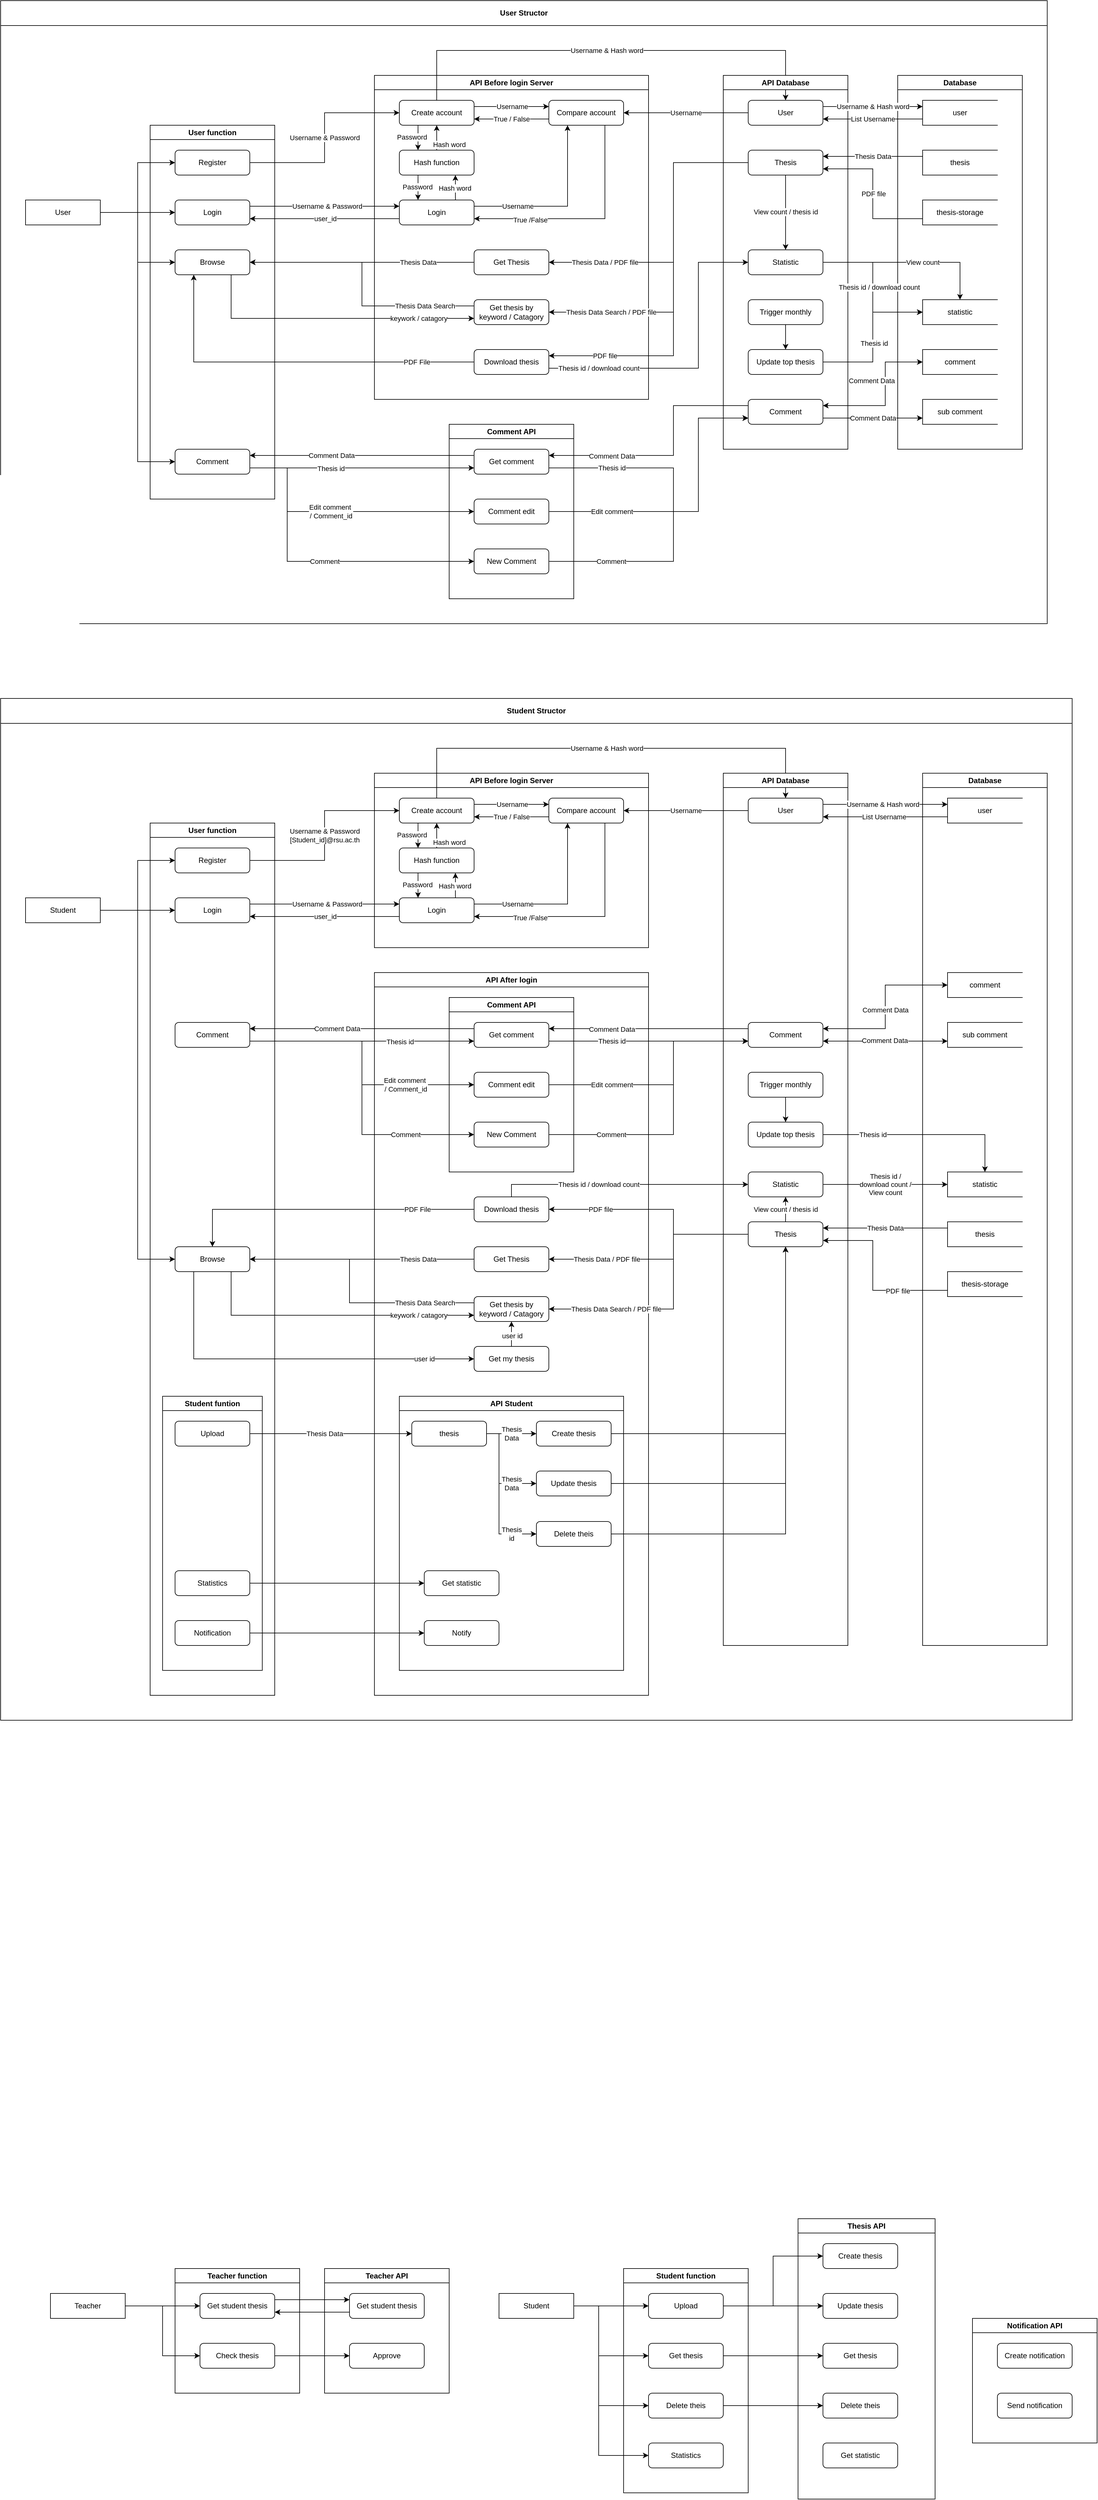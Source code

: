 <mxfile version="28.2.3">
  <diagram name="หน้า-1" id="eUxiDGaph87goB3MmdU6">
    <mxGraphModel dx="1668" dy="925" grid="1" gridSize="10" guides="1" tooltips="1" connect="1" arrows="1" fold="1" page="1" pageScale="1" pageWidth="2336" pageHeight="1654" math="0" shadow="0">
      <root>
        <mxCell id="0" />
        <mxCell id="1" parent="0" />
        <mxCell id="IIilCcqDhFFno7Ei3CsS-19" value="Student function" style="swimlane;whiteSpace=wrap;html=1;startSize=23;" parent="1" vertex="1">
          <mxGeometry x="1040" y="3680" width="200" height="360" as="geometry">
            <mxRectangle x="400" y="200" width="130" height="30" as="alternateBounds" />
          </mxGeometry>
        </mxCell>
        <mxCell id="IIilCcqDhFFno7Ei3CsS-20" value="Upload" style="rounded=1;whiteSpace=wrap;html=1;" parent="IIilCcqDhFFno7Ei3CsS-19" vertex="1">
          <mxGeometry x="40" y="40" width="120" height="40" as="geometry" />
        </mxCell>
        <mxCell id="IIilCcqDhFFno7Ei3CsS-81" value="Get thesis" style="rounded=1;whiteSpace=wrap;html=1;" parent="IIilCcqDhFFno7Ei3CsS-19" vertex="1">
          <mxGeometry x="40" y="120" width="120" height="40" as="geometry" />
        </mxCell>
        <mxCell id="gGhK-Ux7Nj4NmBZuGKMW-30" value="Delete theis" style="rounded=1;whiteSpace=wrap;html=1;" parent="IIilCcqDhFFno7Ei3CsS-19" vertex="1">
          <mxGeometry x="40" y="200" width="120" height="40" as="geometry" />
        </mxCell>
        <mxCell id="IIilCcqDhFFno7Ei3CsS-51" value="Statistics" style="rounded=1;whiteSpace=wrap;html=1;" parent="IIilCcqDhFFno7Ei3CsS-19" vertex="1">
          <mxGeometry x="40" y="280" width="120" height="40" as="geometry" />
        </mxCell>
        <mxCell id="IIilCcqDhFFno7Ei3CsS-24" value="Teacher function" style="swimlane;whiteSpace=wrap;html=1;startSize=23;" parent="1" vertex="1">
          <mxGeometry x="320" y="3680" width="200" height="200" as="geometry">
            <mxRectangle x="400" y="200" width="130" height="30" as="alternateBounds" />
          </mxGeometry>
        </mxCell>
        <mxCell id="IIilCcqDhFFno7Ei3CsS-25" value="Get student thesis" style="rounded=1;whiteSpace=wrap;html=1;" parent="IIilCcqDhFFno7Ei3CsS-24" vertex="1">
          <mxGeometry x="40" y="40" width="120" height="40" as="geometry" />
        </mxCell>
        <mxCell id="IIilCcqDhFFno7Ei3CsS-83" value="Check thesis" style="rounded=1;whiteSpace=wrap;html=1;" parent="IIilCcqDhFFno7Ei3CsS-24" vertex="1">
          <mxGeometry x="40" y="120" width="120" height="40" as="geometry" />
        </mxCell>
        <mxCell id="IIilCcqDhFFno7Ei3CsS-52" value="Thesis API" style="swimlane;whiteSpace=wrap;html=1;" parent="1" vertex="1">
          <mxGeometry x="1320" y="3600" width="220" height="450" as="geometry">
            <mxRectangle x="400" y="200" width="130" height="30" as="alternateBounds" />
          </mxGeometry>
        </mxCell>
        <mxCell id="IIilCcqDhFFno7Ei3CsS-64" value="Create thesis" style="rounded=1;whiteSpace=wrap;html=1;" parent="IIilCcqDhFFno7Ei3CsS-52" vertex="1">
          <mxGeometry x="40" y="40" width="120" height="40" as="geometry" />
        </mxCell>
        <mxCell id="IIilCcqDhFFno7Ei3CsS-67" value="Update thesis" style="rounded=1;whiteSpace=wrap;html=1;" parent="IIilCcqDhFFno7Ei3CsS-52" vertex="1">
          <mxGeometry x="40" y="120" width="120" height="40" as="geometry" />
        </mxCell>
        <mxCell id="IIilCcqDhFFno7Ei3CsS-66" value="Get thesis" style="rounded=1;whiteSpace=wrap;html=1;" parent="IIilCcqDhFFno7Ei3CsS-52" vertex="1">
          <mxGeometry x="40" y="200" width="120" height="40" as="geometry" />
        </mxCell>
        <mxCell id="IIilCcqDhFFno7Ei3CsS-45" value="Delete theis" style="rounded=1;whiteSpace=wrap;html=1;" parent="IIilCcqDhFFno7Ei3CsS-52" vertex="1">
          <mxGeometry x="40" y="280" width="120" height="40" as="geometry" />
        </mxCell>
        <mxCell id="IIilCcqDhFFno7Ei3CsS-73" value="Get statistic" style="rounded=1;whiteSpace=wrap;html=1;" parent="IIilCcqDhFFno7Ei3CsS-52" vertex="1">
          <mxGeometry x="40" y="360" width="120" height="40" as="geometry" />
        </mxCell>
        <mxCell id="IIilCcqDhFFno7Ei3CsS-54" value="Teacher API" style="swimlane;whiteSpace=wrap;html=1;" parent="1" vertex="1">
          <mxGeometry x="560" y="3680" width="200" height="200" as="geometry">
            <mxRectangle x="400" y="200" width="130" height="30" as="alternateBounds" />
          </mxGeometry>
        </mxCell>
        <mxCell id="IIilCcqDhFFno7Ei3CsS-65" value="Get student thesis" style="rounded=1;whiteSpace=wrap;html=1;" parent="IIilCcqDhFFno7Ei3CsS-54" vertex="1">
          <mxGeometry x="40" y="40" width="120" height="40" as="geometry" />
        </mxCell>
        <mxCell id="IIilCcqDhFFno7Ei3CsS-68" value="Approve" style="rounded=1;whiteSpace=wrap;html=1;" parent="IIilCcqDhFFno7Ei3CsS-54" vertex="1">
          <mxGeometry x="40" y="120" width="120" height="40" as="geometry" />
        </mxCell>
        <mxCell id="IIilCcqDhFFno7Ei3CsS-78" style="edgeStyle=orthogonalEdgeStyle;rounded=0;orthogonalLoop=1;jettySize=auto;html=1;" parent="1" source="IIilCcqDhFFno7Ei3CsS-74" target="IIilCcqDhFFno7Ei3CsS-20" edge="1">
          <mxGeometry relative="1" as="geometry">
            <Array as="points">
              <mxPoint x="1070" y="3740" />
              <mxPoint x="1070" y="3740" />
            </Array>
          </mxGeometry>
        </mxCell>
        <mxCell id="IIilCcqDhFFno7Ei3CsS-82" style="edgeStyle=orthogonalEdgeStyle;rounded=0;orthogonalLoop=1;jettySize=auto;html=1;entryX=0;entryY=0.5;entryDx=0;entryDy=0;" parent="1" source="IIilCcqDhFFno7Ei3CsS-74" target="IIilCcqDhFFno7Ei3CsS-81" edge="1">
          <mxGeometry relative="1" as="geometry">
            <Array as="points">
              <mxPoint x="1000" y="3740" />
              <mxPoint x="1000" y="3820" />
            </Array>
          </mxGeometry>
        </mxCell>
        <mxCell id="gGhK-Ux7Nj4NmBZuGKMW-32" style="edgeStyle=orthogonalEdgeStyle;rounded=0;orthogonalLoop=1;jettySize=auto;html=1;entryX=0;entryY=0.5;entryDx=0;entryDy=0;" parent="1" source="IIilCcqDhFFno7Ei3CsS-74" target="gGhK-Ux7Nj4NmBZuGKMW-30" edge="1">
          <mxGeometry relative="1" as="geometry">
            <Array as="points">
              <mxPoint x="1000" y="3740" />
              <mxPoint x="1000" y="3900" />
            </Array>
          </mxGeometry>
        </mxCell>
        <mxCell id="pTliONvsRdd1u_FoCx2j-20" style="edgeStyle=orthogonalEdgeStyle;rounded=0;orthogonalLoop=1;jettySize=auto;html=1;entryX=0;entryY=0.5;entryDx=0;entryDy=0;" parent="1" source="IIilCcqDhFFno7Ei3CsS-74" target="IIilCcqDhFFno7Ei3CsS-51" edge="1">
          <mxGeometry relative="1" as="geometry">
            <Array as="points">
              <mxPoint x="1000" y="3740" />
              <mxPoint x="1000" y="3980" />
            </Array>
          </mxGeometry>
        </mxCell>
        <mxCell id="IIilCcqDhFFno7Ei3CsS-74" value="Student" style="html=1;dashed=0;whiteSpace=wrap;" parent="1" vertex="1">
          <mxGeometry x="840" y="3720" width="120" height="40" as="geometry" />
        </mxCell>
        <mxCell id="IIilCcqDhFFno7Ei3CsS-79" style="edgeStyle=orthogonalEdgeStyle;rounded=0;orthogonalLoop=1;jettySize=auto;html=1;entryX=0;entryY=0.5;entryDx=0;entryDy=0;" parent="1" source="IIilCcqDhFFno7Ei3CsS-75" target="IIilCcqDhFFno7Ei3CsS-25" edge="1">
          <mxGeometry relative="1" as="geometry" />
        </mxCell>
        <mxCell id="IIilCcqDhFFno7Ei3CsS-84" style="edgeStyle=orthogonalEdgeStyle;rounded=0;orthogonalLoop=1;jettySize=auto;html=1;entryX=0;entryY=0.5;entryDx=0;entryDy=0;" parent="1" source="IIilCcqDhFFno7Ei3CsS-75" target="IIilCcqDhFFno7Ei3CsS-83" edge="1">
          <mxGeometry relative="1" as="geometry" />
        </mxCell>
        <mxCell id="IIilCcqDhFFno7Ei3CsS-75" value="Teacher" style="html=1;dashed=0;whiteSpace=wrap;" parent="1" vertex="1">
          <mxGeometry x="120" y="3720" width="120" height="40" as="geometry" />
        </mxCell>
        <mxCell id="IIilCcqDhFFno7Ei3CsS-80" style="edgeStyle=orthogonalEdgeStyle;rounded=0;orthogonalLoop=1;jettySize=auto;html=1;entryX=0;entryY=0.5;entryDx=0;entryDy=0;" parent="1" source="IIilCcqDhFFno7Ei3CsS-20" target="IIilCcqDhFFno7Ei3CsS-64" edge="1">
          <mxGeometry relative="1" as="geometry">
            <Array as="points">
              <mxPoint x="1280" y="3740" />
              <mxPoint x="1280" y="3660" />
            </Array>
          </mxGeometry>
        </mxCell>
        <mxCell id="IIilCcqDhFFno7Ei3CsS-85" style="edgeStyle=orthogonalEdgeStyle;rounded=0;orthogonalLoop=1;jettySize=auto;html=1;exitX=1;exitY=0.25;exitDx=0;exitDy=0;entryX=0;entryY=0.25;entryDx=0;entryDy=0;" parent="1" source="IIilCcqDhFFno7Ei3CsS-25" edge="1" target="IIilCcqDhFFno7Ei3CsS-65">
          <mxGeometry relative="1" as="geometry">
            <mxPoint x="600" y="3740" as="targetPoint" />
            <Array as="points">
              <mxPoint x="540" y="3730" />
              <mxPoint x="540" y="3730" />
            </Array>
          </mxGeometry>
        </mxCell>
        <mxCell id="IIilCcqDhFFno7Ei3CsS-86" style="edgeStyle=orthogonalEdgeStyle;rounded=0;orthogonalLoop=1;jettySize=auto;html=1;entryX=1;entryY=0.75;entryDx=0;entryDy=0;" parent="1" source="IIilCcqDhFFno7Ei3CsS-65" target="IIilCcqDhFFno7Ei3CsS-25" edge="1">
          <mxGeometry relative="1" as="geometry">
            <Array as="points">
              <mxPoint x="530" y="3750" />
              <mxPoint x="530" y="3750" />
            </Array>
          </mxGeometry>
        </mxCell>
        <mxCell id="IIilCcqDhFFno7Ei3CsS-87" style="edgeStyle=orthogonalEdgeStyle;rounded=0;orthogonalLoop=1;jettySize=auto;html=1;entryX=0;entryY=0.5;entryDx=0;entryDy=0;" parent="1" source="IIilCcqDhFFno7Ei3CsS-83" target="IIilCcqDhFFno7Ei3CsS-68" edge="1">
          <mxGeometry relative="1" as="geometry" />
        </mxCell>
        <mxCell id="eRz7YMECNyyjDCqZuOSM-86" style="edgeStyle=orthogonalEdgeStyle;rounded=0;orthogonalLoop=1;jettySize=auto;html=1;entryX=0;entryY=0.5;entryDx=0;entryDy=0;" parent="1" source="IIilCcqDhFFno7Ei3CsS-20" target="IIilCcqDhFFno7Ei3CsS-67" edge="1">
          <mxGeometry relative="1" as="geometry">
            <Array as="points">
              <mxPoint x="1230" y="3740" />
              <mxPoint x="1230" y="3740" />
            </Array>
          </mxGeometry>
        </mxCell>
        <mxCell id="eRz7YMECNyyjDCqZuOSM-87" style="edgeStyle=orthogonalEdgeStyle;rounded=0;orthogonalLoop=1;jettySize=auto;html=1;entryX=0;entryY=0.5;entryDx=0;entryDy=0;" parent="1" source="IIilCcqDhFFno7Ei3CsS-81" target="IIilCcqDhFFno7Ei3CsS-66" edge="1">
          <mxGeometry relative="1" as="geometry">
            <Array as="points">
              <mxPoint x="1230" y="3820" />
              <mxPoint x="1230" y="3820" />
            </Array>
          </mxGeometry>
        </mxCell>
        <mxCell id="gGhK-Ux7Nj4NmBZuGKMW-31" style="edgeStyle=orthogonalEdgeStyle;rounded=0;orthogonalLoop=1;jettySize=auto;html=1;entryX=0;entryY=0.5;entryDx=0;entryDy=0;" parent="1" source="gGhK-Ux7Nj4NmBZuGKMW-30" target="IIilCcqDhFFno7Ei3CsS-45" edge="1">
          <mxGeometry relative="1" as="geometry" />
        </mxCell>
        <mxCell id="gGhK-Ux7Nj4NmBZuGKMW-41" value="Notification API" style="swimlane;whiteSpace=wrap;html=1;" parent="1" vertex="1">
          <mxGeometry x="1600" y="3760" width="200" height="200" as="geometry">
            <mxRectangle x="400" y="200" width="130" height="30" as="alternateBounds" />
          </mxGeometry>
        </mxCell>
        <mxCell id="IIilCcqDhFFno7Ei3CsS-69" value="Create notification" style="rounded=1;whiteSpace=wrap;html=1;" parent="gGhK-Ux7Nj4NmBZuGKMW-41" vertex="1">
          <mxGeometry x="40" y="40" width="120" height="40" as="geometry" />
        </mxCell>
        <mxCell id="IIilCcqDhFFno7Ei3CsS-70" value="Send notification" style="rounded=1;whiteSpace=wrap;html=1;" parent="gGhK-Ux7Nj4NmBZuGKMW-41" vertex="1">
          <mxGeometry x="40" y="120" width="120" height="40" as="geometry" />
        </mxCell>
        <mxCell id="4nZbFx58Cz5zcJhAMKUK-26" value="User Structor" style="swimlane;whiteSpace=wrap;html=1;startSize=40;" parent="1" vertex="1">
          <mxGeometry x="40" y="40" width="1680" height="1000" as="geometry" />
        </mxCell>
        <mxCell id="IIilCcqDhFFno7Ei3CsS-1" value="User function" style="swimlane;whiteSpace=wrap;html=1;" parent="4nZbFx58Cz5zcJhAMKUK-26" vertex="1">
          <mxGeometry x="240" y="200" width="200" height="600" as="geometry">
            <mxRectangle x="400" y="200" width="130" height="30" as="alternateBounds" />
          </mxGeometry>
        </mxCell>
        <mxCell id="IIilCcqDhFFno7Ei3CsS-5" value="Browse" style="rounded=1;whiteSpace=wrap;html=1;" parent="IIilCcqDhFFno7Ei3CsS-1" vertex="1">
          <mxGeometry x="40" y="200" width="120" height="40" as="geometry" />
        </mxCell>
        <mxCell id="IIilCcqDhFFno7Ei3CsS-7" value="Login" style="rounded=1;whiteSpace=wrap;html=1;" parent="IIilCcqDhFFno7Ei3CsS-1" vertex="1">
          <mxGeometry x="40" y="120" width="120" height="40" as="geometry" />
        </mxCell>
        <mxCell id="IIilCcqDhFFno7Ei3CsS-8" value="Register" style="rounded=1;whiteSpace=wrap;html=1;" parent="IIilCcqDhFFno7Ei3CsS-1" vertex="1">
          <mxGeometry x="40" y="40" width="120" height="40" as="geometry" />
        </mxCell>
        <mxCell id="IIilCcqDhFFno7Ei3CsS-9" value="API Before login Server" style="swimlane;whiteSpace=wrap;html=1;" parent="4nZbFx58Cz5zcJhAMKUK-26" vertex="1">
          <mxGeometry x="600" y="120" width="440" height="520" as="geometry">
            <mxRectangle x="400" y="200" width="130" height="30" as="alternateBounds" />
          </mxGeometry>
        </mxCell>
        <mxCell id="eRz7YMECNyyjDCqZuOSM-28" style="edgeStyle=orthogonalEdgeStyle;rounded=0;orthogonalLoop=1;jettySize=auto;html=1;entryX=0;entryY=0.25;entryDx=0;entryDy=0;exitX=1;exitY=0.25;exitDx=0;exitDy=0;" parent="IIilCcqDhFFno7Ei3CsS-9" source="IIilCcqDhFFno7Ei3CsS-11" target="IIilCcqDhFFno7Ei3CsS-12" edge="1">
          <mxGeometry relative="1" as="geometry">
            <Array as="points">
              <mxPoint x="250" y="50" />
              <mxPoint x="250" y="50" />
            </Array>
          </mxGeometry>
        </mxCell>
        <mxCell id="eRz7YMECNyyjDCqZuOSM-30" value="Username" style="edgeLabel;html=1;align=center;verticalAlign=middle;resizable=0;points=[];" parent="eRz7YMECNyyjDCqZuOSM-28" vertex="1" connectable="0">
          <mxGeometry x="-0.195" y="1" relative="1" as="geometry">
            <mxPoint x="12" y="1" as="offset" />
          </mxGeometry>
        </mxCell>
        <mxCell id="eRz7YMECNyyjDCqZuOSM-39" style="edgeStyle=orthogonalEdgeStyle;rounded=0;orthogonalLoop=1;jettySize=auto;html=1;entryX=0.25;entryY=0;entryDx=0;entryDy=0;exitX=0.25;exitY=1;exitDx=0;exitDy=0;" parent="IIilCcqDhFFno7Ei3CsS-9" source="IIilCcqDhFFno7Ei3CsS-11" target="IIilCcqDhFFno7Ei3CsS-33" edge="1">
          <mxGeometry relative="1" as="geometry" />
        </mxCell>
        <mxCell id="eRz7YMECNyyjDCqZuOSM-72" value="Password" style="edgeLabel;html=1;align=center;verticalAlign=middle;resizable=0;points=[];" parent="eRz7YMECNyyjDCqZuOSM-39" vertex="1" connectable="0">
          <mxGeometry x="-0.05" y="1" relative="1" as="geometry">
            <mxPoint x="-11" as="offset" />
          </mxGeometry>
        </mxCell>
        <mxCell id="IIilCcqDhFFno7Ei3CsS-11" value="Create account" style="rounded=1;whiteSpace=wrap;html=1;" parent="IIilCcqDhFFno7Ei3CsS-9" vertex="1">
          <mxGeometry x="40" y="40" width="120" height="40" as="geometry" />
        </mxCell>
        <mxCell id="eRz7YMECNyyjDCqZuOSM-79" style="edgeStyle=orthogonalEdgeStyle;rounded=0;orthogonalLoop=1;jettySize=auto;html=1;entryX=1;entryY=0.75;entryDx=0;entryDy=0;exitX=0.75;exitY=1;exitDx=0;exitDy=0;" parent="IIilCcqDhFFno7Ei3CsS-9" source="IIilCcqDhFFno7Ei3CsS-12" target="eRz7YMECNyyjDCqZuOSM-20" edge="1">
          <mxGeometry relative="1" as="geometry">
            <Array as="points">
              <mxPoint x="370" y="230" />
            </Array>
          </mxGeometry>
        </mxCell>
        <mxCell id="eRz7YMECNyyjDCqZuOSM-81" value="True /False" style="edgeLabel;html=1;align=center;verticalAlign=middle;resizable=0;points=[];" parent="eRz7YMECNyyjDCqZuOSM-79" vertex="1" connectable="0">
          <mxGeometry x="0.503" y="2" relative="1" as="geometry">
            <mxPoint as="offset" />
          </mxGeometry>
        </mxCell>
        <mxCell id="IIilCcqDhFFno7Ei3CsS-12" value="Compare account" style="rounded=1;whiteSpace=wrap;html=1;" parent="IIilCcqDhFFno7Ei3CsS-9" vertex="1">
          <mxGeometry x="280" y="40" width="120" height="40" as="geometry" />
        </mxCell>
        <mxCell id="eRz7YMECNyyjDCqZuOSM-78" style="edgeStyle=orthogonalEdgeStyle;rounded=0;orthogonalLoop=1;jettySize=auto;html=1;entryX=0.25;entryY=1;entryDx=0;entryDy=0;exitX=1;exitY=0.25;exitDx=0;exitDy=0;" parent="IIilCcqDhFFno7Ei3CsS-9" source="eRz7YMECNyyjDCqZuOSM-20" target="IIilCcqDhFFno7Ei3CsS-12" edge="1">
          <mxGeometry relative="1" as="geometry" />
        </mxCell>
        <mxCell id="eRz7YMECNyyjDCqZuOSM-80" value="Username" style="edgeLabel;html=1;align=center;verticalAlign=middle;resizable=0;points=[];" parent="eRz7YMECNyyjDCqZuOSM-78" vertex="1" connectable="0">
          <mxGeometry x="-0.61" relative="1" as="geometry">
            <mxPoint x="15" as="offset" />
          </mxGeometry>
        </mxCell>
        <mxCell id="eRz7YMECNyyjDCqZuOSM-20" value="Login" style="rounded=1;whiteSpace=wrap;html=1;" parent="IIilCcqDhFFno7Ei3CsS-9" vertex="1">
          <mxGeometry x="40" y="200" width="120" height="40" as="geometry" />
        </mxCell>
        <mxCell id="eRz7YMECNyyjDCqZuOSM-37" style="edgeStyle=orthogonalEdgeStyle;rounded=0;orthogonalLoop=1;jettySize=auto;html=1;entryX=0.25;entryY=0;entryDx=0;entryDy=0;exitX=0.25;exitY=1;exitDx=0;exitDy=0;" parent="IIilCcqDhFFno7Ei3CsS-9" source="IIilCcqDhFFno7Ei3CsS-33" target="eRz7YMECNyyjDCqZuOSM-20" edge="1">
          <mxGeometry relative="1" as="geometry" />
        </mxCell>
        <mxCell id="eRz7YMECNyyjDCqZuOSM-75" value="Password" style="edgeLabel;html=1;align=center;verticalAlign=middle;resizable=0;points=[];" parent="eRz7YMECNyyjDCqZuOSM-37" vertex="1" connectable="0">
          <mxGeometry x="-0.04" y="-1" relative="1" as="geometry">
            <mxPoint as="offset" />
          </mxGeometry>
        </mxCell>
        <mxCell id="eRz7YMECNyyjDCqZuOSM-38" style="edgeStyle=orthogonalEdgeStyle;rounded=0;orthogonalLoop=1;jettySize=auto;html=1;exitX=0.75;exitY=0;exitDx=0;exitDy=0;entryX=0.75;entryY=1;entryDx=0;entryDy=0;" parent="IIilCcqDhFFno7Ei3CsS-9" source="eRz7YMECNyyjDCqZuOSM-20" target="IIilCcqDhFFno7Ei3CsS-33" edge="1">
          <mxGeometry relative="1" as="geometry">
            <Array as="points">
              <mxPoint x="130" y="180" />
              <mxPoint x="130" y="180" />
            </Array>
          </mxGeometry>
        </mxCell>
        <mxCell id="eRz7YMECNyyjDCqZuOSM-74" value="Hash word" style="edgeLabel;html=1;align=center;verticalAlign=middle;resizable=0;points=[];" parent="eRz7YMECNyyjDCqZuOSM-38" vertex="1" connectable="0">
          <mxGeometry x="-0.02" y="1" relative="1" as="geometry">
            <mxPoint as="offset" />
          </mxGeometry>
        </mxCell>
        <mxCell id="eRz7YMECNyyjDCqZuOSM-40" style="edgeStyle=orthogonalEdgeStyle;rounded=0;orthogonalLoop=1;jettySize=auto;html=1;entryX=0.5;entryY=1;entryDx=0;entryDy=0;exitX=0.5;exitY=0;exitDx=0;exitDy=0;" parent="IIilCcqDhFFno7Ei3CsS-9" source="IIilCcqDhFFno7Ei3CsS-33" target="IIilCcqDhFFno7Ei3CsS-11" edge="1">
          <mxGeometry relative="1" as="geometry" />
        </mxCell>
        <mxCell id="eRz7YMECNyyjDCqZuOSM-73" value="Hash word" style="edgeLabel;html=1;align=center;verticalAlign=middle;resizable=0;points=[];" parent="eRz7YMECNyyjDCqZuOSM-40" vertex="1" connectable="0">
          <mxGeometry x="-0.117" relative="1" as="geometry">
            <mxPoint x="20" y="8" as="offset" />
          </mxGeometry>
        </mxCell>
        <mxCell id="IIilCcqDhFFno7Ei3CsS-33" value="Hash function" style="rounded=1;whiteSpace=wrap;html=1;" parent="IIilCcqDhFFno7Ei3CsS-9" vertex="1">
          <mxGeometry x="40" y="120" width="120" height="40" as="geometry" />
        </mxCell>
        <mxCell id="eRz7YMECNyyjDCqZuOSM-29" style="edgeStyle=orthogonalEdgeStyle;rounded=0;orthogonalLoop=1;jettySize=auto;html=1;entryX=1;entryY=0.75;entryDx=0;entryDy=0;exitX=0;exitY=0.75;exitDx=0;exitDy=0;" parent="IIilCcqDhFFno7Ei3CsS-9" source="IIilCcqDhFFno7Ei3CsS-12" target="IIilCcqDhFFno7Ei3CsS-11" edge="1">
          <mxGeometry relative="1" as="geometry">
            <mxPoint x="170" y="60" as="sourcePoint" />
            <mxPoint x="250" y="60" as="targetPoint" />
            <Array as="points">
              <mxPoint x="230" y="70" />
              <mxPoint x="230" y="70" />
            </Array>
          </mxGeometry>
        </mxCell>
        <mxCell id="eRz7YMECNyyjDCqZuOSM-31" value="True / False" style="edgeLabel;html=1;align=center;verticalAlign=middle;resizable=0;points=[];" parent="eRz7YMECNyyjDCqZuOSM-29" vertex="1" connectable="0">
          <mxGeometry x="0.035" y="1" relative="1" as="geometry">
            <mxPoint x="2" y="-1" as="offset" />
          </mxGeometry>
        </mxCell>
        <mxCell id="IIilCcqDhFFno7Ei3CsS-39" value="Get Thesis" style="rounded=1;whiteSpace=wrap;html=1;" parent="IIilCcqDhFFno7Ei3CsS-9" vertex="1">
          <mxGeometry x="160" y="280" width="120" height="40" as="geometry" />
        </mxCell>
        <mxCell id="IIilCcqDhFFno7Ei3CsS-40" value="Get thesis by keyword / Catagory" style="rounded=1;whiteSpace=wrap;html=1;" parent="IIilCcqDhFFno7Ei3CsS-9" vertex="1">
          <mxGeometry x="160" y="360" width="120" height="40" as="geometry" />
        </mxCell>
        <mxCell id="IIilCcqDhFFno7Ei3CsS-14" value="Database" style="swimlane;whiteSpace=wrap;html=1;" parent="4nZbFx58Cz5zcJhAMKUK-26" vertex="1">
          <mxGeometry x="1440" y="120" width="200" height="600" as="geometry">
            <mxRectangle x="400" y="200" width="130" height="30" as="alternateBounds" />
          </mxGeometry>
        </mxCell>
        <mxCell id="IIilCcqDhFFno7Ei3CsS-58" value="user" style="html=1;dashed=0;whiteSpace=wrap;shape=partialRectangle;right=0;" parent="IIilCcqDhFFno7Ei3CsS-14" vertex="1">
          <mxGeometry x="40" y="40" width="120" height="40" as="geometry" />
        </mxCell>
        <mxCell id="IIilCcqDhFFno7Ei3CsS-59" value="thesis" style="html=1;dashed=0;whiteSpace=wrap;shape=partialRectangle;right=0;" parent="IIilCcqDhFFno7Ei3CsS-14" vertex="1">
          <mxGeometry x="40" y="120" width="120" height="40" as="geometry" />
        </mxCell>
        <mxCell id="IIilCcqDhFFno7Ei3CsS-60" value="statistic" style="html=1;dashed=0;whiteSpace=wrap;shape=partialRectangle;right=0;" parent="IIilCcqDhFFno7Ei3CsS-14" vertex="1">
          <mxGeometry x="40" y="360" width="120" height="40" as="geometry" />
        </mxCell>
        <mxCell id="4nZbFx58Cz5zcJhAMKUK-2" value="thesis-storage" style="html=1;dashed=0;whiteSpace=wrap;shape=partialRectangle;right=0;" parent="IIilCcqDhFFno7Ei3CsS-14" vertex="1">
          <mxGeometry x="40" y="200" width="120" height="40" as="geometry" />
        </mxCell>
        <mxCell id="4nZbFx58Cz5zcJhAMKUK-236" value="comment" style="html=1;dashed=0;whiteSpace=wrap;shape=partialRectangle;right=0;" parent="IIilCcqDhFFno7Ei3CsS-14" vertex="1">
          <mxGeometry x="40" y="440" width="120" height="40" as="geometry" />
        </mxCell>
        <mxCell id="58ij7AsYlfpfPglQp_S_-12" value="sub comment" style="html=1;dashed=0;whiteSpace=wrap;shape=partialRectangle;right=0;" vertex="1" parent="IIilCcqDhFFno7Ei3CsS-14">
          <mxGeometry x="40" y="520" width="120" height="40" as="geometry" />
        </mxCell>
        <mxCell id="IIilCcqDhFFno7Ei3CsS-34" style="edgeStyle=orthogonalEdgeStyle;rounded=0;orthogonalLoop=1;jettySize=auto;html=1;entryX=0;entryY=0.5;entryDx=0;entryDy=0;" parent="4nZbFx58Cz5zcJhAMKUK-26" source="IIilCcqDhFFno7Ei3CsS-32" target="IIilCcqDhFFno7Ei3CsS-5" edge="1">
          <mxGeometry relative="1" as="geometry" />
        </mxCell>
        <mxCell id="IIilCcqDhFFno7Ei3CsS-35" style="edgeStyle=orthogonalEdgeStyle;rounded=0;orthogonalLoop=1;jettySize=auto;html=1;entryX=0;entryY=0.5;entryDx=0;entryDy=0;" parent="4nZbFx58Cz5zcJhAMKUK-26" source="IIilCcqDhFFno7Ei3CsS-32" target="4nZbFx58Cz5zcJhAMKUK-235" edge="1">
          <mxGeometry relative="1" as="geometry">
            <mxPoint x="280" y="740" as="targetPoint" />
          </mxGeometry>
        </mxCell>
        <mxCell id="IIilCcqDhFFno7Ei3CsS-36" style="edgeStyle=orthogonalEdgeStyle;rounded=0;orthogonalLoop=1;jettySize=auto;html=1;entryX=0;entryY=0.5;entryDx=0;entryDy=0;" parent="4nZbFx58Cz5zcJhAMKUK-26" source="IIilCcqDhFFno7Ei3CsS-32" target="IIilCcqDhFFno7Ei3CsS-8" edge="1">
          <mxGeometry relative="1" as="geometry" />
        </mxCell>
        <mxCell id="IIilCcqDhFFno7Ei3CsS-37" style="edgeStyle=orthogonalEdgeStyle;rounded=0;orthogonalLoop=1;jettySize=auto;html=1;entryX=0;entryY=0.5;entryDx=0;entryDy=0;" parent="4nZbFx58Cz5zcJhAMKUK-26" source="IIilCcqDhFFno7Ei3CsS-32" target="IIilCcqDhFFno7Ei3CsS-7" edge="1">
          <mxGeometry relative="1" as="geometry" />
        </mxCell>
        <mxCell id="IIilCcqDhFFno7Ei3CsS-32" value="User" style="html=1;dashed=0;whiteSpace=wrap;" parent="4nZbFx58Cz5zcJhAMKUK-26" vertex="1">
          <mxGeometry x="40" y="320" width="120" height="40" as="geometry" />
        </mxCell>
        <mxCell id="yefg0WoXISoBtYHqCvty-1" style="edgeStyle=orthogonalEdgeStyle;rounded=0;orthogonalLoop=1;jettySize=auto;html=1;entryX=0;entryY=0.5;entryDx=0;entryDy=0;" parent="4nZbFx58Cz5zcJhAMKUK-26" source="IIilCcqDhFFno7Ei3CsS-8" target="IIilCcqDhFFno7Ei3CsS-11" edge="1">
          <mxGeometry relative="1" as="geometry">
            <Array as="points">
              <mxPoint x="520" y="260" />
              <mxPoint x="520" y="180" />
            </Array>
          </mxGeometry>
        </mxCell>
        <mxCell id="eRz7YMECNyyjDCqZuOSM-25" value="Username &amp;amp; Password" style="edgeLabel;html=1;align=center;verticalAlign=middle;resizable=0;points=[];" parent="yefg0WoXISoBtYHqCvty-1" vertex="1" connectable="0">
          <mxGeometry x="-0.074" y="1" relative="1" as="geometry">
            <mxPoint x="1" y="-12" as="offset" />
          </mxGeometry>
        </mxCell>
        <mxCell id="eRz7YMECNyyjDCqZuOSM-5" style="edgeStyle=orthogonalEdgeStyle;rounded=0;orthogonalLoop=1;jettySize=auto;html=1;entryX=0;entryY=0.25;entryDx=0;entryDy=0;exitX=1;exitY=0.25;exitDx=0;exitDy=0;" parent="4nZbFx58Cz5zcJhAMKUK-26" source="IIilCcqDhFFno7Ei3CsS-7" target="eRz7YMECNyyjDCqZuOSM-20" edge="1">
          <mxGeometry relative="1" as="geometry">
            <Array as="points">
              <mxPoint x="440" y="330" />
            </Array>
          </mxGeometry>
        </mxCell>
        <mxCell id="eRz7YMECNyyjDCqZuOSM-15" value="Username &amp;amp; Password" style="edgeLabel;html=1;align=center;verticalAlign=middle;resizable=0;points=[];" parent="eRz7YMECNyyjDCqZuOSM-5" vertex="1" connectable="0">
          <mxGeometry x="-0.112" relative="1" as="geometry">
            <mxPoint x="17" as="offset" />
          </mxGeometry>
        </mxCell>
        <mxCell id="eRz7YMECNyyjDCqZuOSM-26" style="edgeStyle=orthogonalEdgeStyle;rounded=0;orthogonalLoop=1;jettySize=auto;html=1;entryX=1;entryY=0.75;entryDx=0;entryDy=0;exitX=0;exitY=0.75;exitDx=0;exitDy=0;" parent="4nZbFx58Cz5zcJhAMKUK-26" source="eRz7YMECNyyjDCqZuOSM-20" target="IIilCcqDhFFno7Ei3CsS-7" edge="1">
          <mxGeometry relative="1" as="geometry">
            <Array as="points">
              <mxPoint x="440" y="350" />
            </Array>
          </mxGeometry>
        </mxCell>
        <mxCell id="eRz7YMECNyyjDCqZuOSM-27" value="user_id" style="edgeLabel;html=1;align=center;verticalAlign=middle;resizable=0;points=[];" parent="eRz7YMECNyyjDCqZuOSM-26" vertex="1" connectable="0">
          <mxGeometry x="-0.145" y="-1" relative="1" as="geometry">
            <mxPoint x="-17" y="1" as="offset" />
          </mxGeometry>
        </mxCell>
        <mxCell id="eRz7YMECNyyjDCqZuOSM-67" style="rounded=0;orthogonalLoop=1;jettySize=auto;html=1;entryX=0.5;entryY=0;entryDx=0;entryDy=0;exitX=0.5;exitY=0;exitDx=0;exitDy=0;edgeStyle=orthogonalEdgeStyle;" parent="4nZbFx58Cz5zcJhAMKUK-26" source="IIilCcqDhFFno7Ei3CsS-11" target="eRz7YMECNyyjDCqZuOSM-66" edge="1">
          <mxGeometry relative="1" as="geometry">
            <Array as="points">
              <mxPoint x="700" y="80" />
              <mxPoint x="1260" y="80" />
            </Array>
          </mxGeometry>
        </mxCell>
        <mxCell id="eRz7YMECNyyjDCqZuOSM-68" value="Username &amp;amp; Hash word" style="edgeLabel;html=1;align=center;verticalAlign=middle;resizable=0;points=[];" parent="eRz7YMECNyyjDCqZuOSM-67" vertex="1" connectable="0">
          <mxGeometry x="0.068" y="-2" relative="1" as="geometry">
            <mxPoint x="-32" y="-2" as="offset" />
          </mxGeometry>
        </mxCell>
        <mxCell id="eRz7YMECNyyjDCqZuOSM-47" value="API Database" style="swimlane;whiteSpace=wrap;html=1;" parent="4nZbFx58Cz5zcJhAMKUK-26" vertex="1">
          <mxGeometry x="1160" y="120" width="200" height="600" as="geometry">
            <mxRectangle x="400" y="200" width="130" height="30" as="alternateBounds" />
          </mxGeometry>
        </mxCell>
        <mxCell id="eRz7YMECNyyjDCqZuOSM-48" style="edgeStyle=orthogonalEdgeStyle;rounded=0;orthogonalLoop=1;jettySize=auto;html=1;entryX=0;entryY=0.25;entryDx=0;entryDy=0;exitX=1;exitY=0.25;exitDx=0;exitDy=0;" parent="eRz7YMECNyyjDCqZuOSM-47" edge="1">
          <mxGeometry relative="1" as="geometry">
            <mxPoint x="160" y="50" as="sourcePoint" />
            <Array as="points">
              <mxPoint x="250" y="50" />
              <mxPoint x="250" y="50" />
            </Array>
          </mxGeometry>
        </mxCell>
        <mxCell id="eRz7YMECNyyjDCqZuOSM-49" value="Username" style="edgeLabel;html=1;align=center;verticalAlign=middle;resizable=0;points=[];" parent="eRz7YMECNyyjDCqZuOSM-48" vertex="1" connectable="0">
          <mxGeometry x="-0.195" y="1" relative="1" as="geometry">
            <mxPoint x="12" y="1" as="offset" />
          </mxGeometry>
        </mxCell>
        <mxCell id="eRz7YMECNyyjDCqZuOSM-50" style="edgeStyle=orthogonalEdgeStyle;rounded=0;orthogonalLoop=1;jettySize=auto;html=1;entryX=0.25;entryY=0;entryDx=0;entryDy=0;exitX=0.25;exitY=1;exitDx=0;exitDy=0;" parent="eRz7YMECNyyjDCqZuOSM-47" edge="1">
          <mxGeometry relative="1" as="geometry">
            <mxPoint x="70" y="80" as="sourcePoint" />
          </mxGeometry>
        </mxCell>
        <mxCell id="eRz7YMECNyyjDCqZuOSM-58" style="edgeStyle=orthogonalEdgeStyle;rounded=0;orthogonalLoop=1;jettySize=auto;html=1;entryX=0.5;entryY=0;entryDx=0;entryDy=0;" parent="eRz7YMECNyyjDCqZuOSM-47" edge="1">
          <mxGeometry relative="1" as="geometry">
            <mxPoint x="100" y="160" as="sourcePoint" />
          </mxGeometry>
        </mxCell>
        <mxCell id="eRz7YMECNyyjDCqZuOSM-59" style="edgeStyle=orthogonalEdgeStyle;rounded=0;orthogonalLoop=1;jettySize=auto;html=1;exitX=1;exitY=0.25;exitDx=0;exitDy=0;" parent="eRz7YMECNyyjDCqZuOSM-47" edge="1">
          <mxGeometry relative="1" as="geometry">
            <mxPoint x="160" y="140" as="targetPoint" />
            <Array as="points">
              <mxPoint x="180" y="210" />
              <mxPoint x="180" y="140" />
            </Array>
          </mxGeometry>
        </mxCell>
        <mxCell id="eRz7YMECNyyjDCqZuOSM-60" style="edgeStyle=orthogonalEdgeStyle;rounded=0;orthogonalLoop=1;jettySize=auto;html=1;entryX=0.75;entryY=1;entryDx=0;entryDy=0;exitX=0.75;exitY=0;exitDx=0;exitDy=0;" parent="eRz7YMECNyyjDCqZuOSM-47" edge="1">
          <mxGeometry relative="1" as="geometry">
            <mxPoint x="130" y="80" as="targetPoint" />
          </mxGeometry>
        </mxCell>
        <mxCell id="eRz7YMECNyyjDCqZuOSM-66" value="User" style="rounded=1;whiteSpace=wrap;html=1;" parent="eRz7YMECNyyjDCqZuOSM-47" vertex="1">
          <mxGeometry x="40" y="40" width="120" height="40" as="geometry" />
        </mxCell>
        <mxCell id="4nZbFx58Cz5zcJhAMKUK-19" style="edgeStyle=orthogonalEdgeStyle;rounded=0;orthogonalLoop=1;jettySize=auto;html=1;entryX=0.5;entryY=0;entryDx=0;entryDy=0;" parent="eRz7YMECNyyjDCqZuOSM-47" source="gGhK-Ux7Nj4NmBZuGKMW-13" target="IIilCcqDhFFno7Ei3CsS-72" edge="1">
          <mxGeometry relative="1" as="geometry" />
        </mxCell>
        <mxCell id="4nZbFx58Cz5zcJhAMKUK-20" value="View count / thesis id" style="edgeLabel;html=1;align=center;verticalAlign=middle;resizable=0;points=[];" parent="4nZbFx58Cz5zcJhAMKUK-19" vertex="1" connectable="0">
          <mxGeometry x="-0.028" relative="1" as="geometry">
            <mxPoint as="offset" />
          </mxGeometry>
        </mxCell>
        <mxCell id="gGhK-Ux7Nj4NmBZuGKMW-13" value="Thesis" style="rounded=1;whiteSpace=wrap;html=1;" parent="eRz7YMECNyyjDCqZuOSM-47" vertex="1">
          <mxGeometry x="40" y="120" width="120" height="40" as="geometry" />
        </mxCell>
        <mxCell id="IIilCcqDhFFno7Ei3CsS-72" value="Statistic" style="rounded=1;whiteSpace=wrap;html=1;" parent="eRz7YMECNyyjDCqZuOSM-47" vertex="1">
          <mxGeometry x="40" y="280" width="120" height="40" as="geometry" />
        </mxCell>
        <mxCell id="4nZbFx58Cz5zcJhAMKUK-10" value="Trigger monthly" style="rounded=1;whiteSpace=wrap;html=1;" parent="eRz7YMECNyyjDCqZuOSM-47" vertex="1">
          <mxGeometry x="40" y="360" width="120" height="40" as="geometry" />
        </mxCell>
        <mxCell id="pTliONvsRdd1u_FoCx2j-23" value="Update top thesis" style="rounded=1;whiteSpace=wrap;html=1;" parent="eRz7YMECNyyjDCqZuOSM-47" vertex="1">
          <mxGeometry x="40" y="440" width="120" height="40" as="geometry" />
        </mxCell>
        <mxCell id="4nZbFx58Cz5zcJhAMKUK-11" style="edgeStyle=orthogonalEdgeStyle;rounded=0;orthogonalLoop=1;jettySize=auto;html=1;entryX=0.5;entryY=0;entryDx=0;entryDy=0;" parent="eRz7YMECNyyjDCqZuOSM-47" source="4nZbFx58Cz5zcJhAMKUK-10" target="pTliONvsRdd1u_FoCx2j-23" edge="1">
          <mxGeometry relative="1" as="geometry" />
        </mxCell>
        <mxCell id="eRz7YMECNyyjDCqZuOSM-82" style="edgeStyle=orthogonalEdgeStyle;rounded=0;orthogonalLoop=1;jettySize=auto;html=1;entryX=0;entryY=0.25;entryDx=0;entryDy=0;exitX=1;exitY=0.25;exitDx=0;exitDy=0;" parent="4nZbFx58Cz5zcJhAMKUK-26" source="eRz7YMECNyyjDCqZuOSM-66" target="IIilCcqDhFFno7Ei3CsS-58" edge="1">
          <mxGeometry relative="1" as="geometry">
            <mxPoint x="1420" y="180" as="targetPoint" />
          </mxGeometry>
        </mxCell>
        <mxCell id="eRz7YMECNyyjDCqZuOSM-83" value="Username &amp;amp; Hash word" style="edgeLabel;html=1;align=center;verticalAlign=middle;resizable=0;points=[];" parent="eRz7YMECNyyjDCqZuOSM-82" vertex="1" connectable="0">
          <mxGeometry x="-0.158" relative="1" as="geometry">
            <mxPoint x="12" as="offset" />
          </mxGeometry>
        </mxCell>
        <mxCell id="eRz7YMECNyyjDCqZuOSM-84" style="edgeStyle=orthogonalEdgeStyle;rounded=0;orthogonalLoop=1;jettySize=auto;html=1;exitX=0;exitY=0.75;exitDx=0;exitDy=0;entryX=1;entryY=0.75;entryDx=0;entryDy=0;" parent="4nZbFx58Cz5zcJhAMKUK-26" source="IIilCcqDhFFno7Ei3CsS-58" target="eRz7YMECNyyjDCqZuOSM-66" edge="1">
          <mxGeometry relative="1" as="geometry">
            <mxPoint x="1390" y="360" as="targetPoint" />
          </mxGeometry>
        </mxCell>
        <mxCell id="eRz7YMECNyyjDCqZuOSM-85" value="List Username" style="edgeLabel;html=1;align=center;verticalAlign=middle;resizable=0;points=[];" parent="eRz7YMECNyyjDCqZuOSM-84" vertex="1" connectable="0">
          <mxGeometry x="0.11" relative="1" as="geometry">
            <mxPoint x="9" as="offset" />
          </mxGeometry>
        </mxCell>
        <mxCell id="gGhK-Ux7Nj4NmBZuGKMW-4" style="edgeStyle=orthogonalEdgeStyle;rounded=0;orthogonalLoop=1;jettySize=auto;html=1;exitX=0.75;exitY=1;exitDx=0;exitDy=0;entryX=0;entryY=0.75;entryDx=0;entryDy=0;" parent="4nZbFx58Cz5zcJhAMKUK-26" source="IIilCcqDhFFno7Ei3CsS-5" target="IIilCcqDhFFno7Ei3CsS-40" edge="1">
          <mxGeometry relative="1" as="geometry">
            <mxPoint x="470" y="420" as="sourcePoint" />
            <Array as="points">
              <mxPoint x="370" y="510" />
            </Array>
            <mxPoint x="580" y="540" as="targetPoint" />
          </mxGeometry>
        </mxCell>
        <mxCell id="gGhK-Ux7Nj4NmBZuGKMW-20" value="keywork / catagory" style="edgeLabel;html=1;align=center;verticalAlign=middle;resizable=0;points=[];" parent="gGhK-Ux7Nj4NmBZuGKMW-4" vertex="1" connectable="0">
          <mxGeometry x="0.375" y="-1" relative="1" as="geometry">
            <mxPoint x="54" y="-1" as="offset" />
          </mxGeometry>
        </mxCell>
        <mxCell id="gGhK-Ux7Nj4NmBZuGKMW-14" style="edgeStyle=orthogonalEdgeStyle;rounded=0;orthogonalLoop=1;jettySize=auto;html=1;exitX=0;exitY=0.5;exitDx=0;exitDy=0;" parent="4nZbFx58Cz5zcJhAMKUK-26" source="gGhK-Ux7Nj4NmBZuGKMW-13" target="IIilCcqDhFFno7Ei3CsS-39" edge="1">
          <mxGeometry relative="1" as="geometry">
            <Array as="points">
              <mxPoint x="1080" y="260" />
              <mxPoint x="1080" y="420" />
            </Array>
          </mxGeometry>
        </mxCell>
        <mxCell id="gGhK-Ux7Nj4NmBZuGKMW-15" value="Thesis&amp;nbsp;&lt;span style=&quot;background-color: light-dark(#ffffff, var(--ge-dark-color, #121212)); color: light-dark(rgb(0, 0, 0), rgb(255, 255, 255));&quot;&gt;Data / PDF file&lt;/span&gt;" style="edgeLabel;html=1;align=center;verticalAlign=middle;resizable=0;points=[];" parent="gGhK-Ux7Nj4NmBZuGKMW-14" vertex="1" connectable="0">
          <mxGeometry x="0.13" y="1" relative="1" as="geometry">
            <mxPoint x="-111" y="9" as="offset" />
          </mxGeometry>
        </mxCell>
        <mxCell id="gGhK-Ux7Nj4NmBZuGKMW-16" style="edgeStyle=orthogonalEdgeStyle;rounded=0;orthogonalLoop=1;jettySize=auto;html=1;entryX=1;entryY=0.5;entryDx=0;entryDy=0;exitX=0;exitY=0.5;exitDx=0;exitDy=0;" parent="4nZbFx58Cz5zcJhAMKUK-26" source="gGhK-Ux7Nj4NmBZuGKMW-13" target="IIilCcqDhFFno7Ei3CsS-40" edge="1">
          <mxGeometry relative="1" as="geometry">
            <mxPoint x="1230" y="240" as="sourcePoint" />
            <mxPoint x="1050" y="510" as="targetPoint" />
            <Array as="points">
              <mxPoint x="1080" y="260" />
              <mxPoint x="1080" y="500" />
            </Array>
          </mxGeometry>
        </mxCell>
        <mxCell id="gGhK-Ux7Nj4NmBZuGKMW-17" value="Thesis&amp;nbsp;&lt;span style=&quot;background-color: light-dark(#ffffff, var(--ge-dark-color, #121212)); color: light-dark(rgb(0, 0, 0), rgb(255, 255, 255));&quot;&gt;Data&amp;nbsp;&lt;/span&gt;&lt;span style=&quot;color: light-dark(rgb(0, 0, 0), rgb(255, 255, 255)); background-color: light-dark(#ffffff, var(--ge-dark-color, #121212));&quot;&gt;Search&lt;/span&gt;&amp;nbsp;/ PDF file" style="edgeLabel;html=1;align=center;verticalAlign=middle;resizable=0;points=[];" parent="gGhK-Ux7Nj4NmBZuGKMW-16" vertex="1" connectable="0">
          <mxGeometry x="0.13" y="1" relative="1" as="geometry">
            <mxPoint x="-101" y="43" as="offset" />
          </mxGeometry>
        </mxCell>
        <mxCell id="gGhK-Ux7Nj4NmBZuGKMW-18" style="edgeStyle=orthogonalEdgeStyle;rounded=0;orthogonalLoop=1;jettySize=auto;html=1;exitX=0;exitY=0.25;exitDx=0;exitDy=0;entryX=1;entryY=0.5;entryDx=0;entryDy=0;" parent="4nZbFx58Cz5zcJhAMKUK-26" source="IIilCcqDhFFno7Ei3CsS-40" target="IIilCcqDhFFno7Ei3CsS-5" edge="1">
          <mxGeometry relative="1" as="geometry">
            <mxPoint x="430" y="410" as="targetPoint" />
            <Array as="points">
              <mxPoint x="580" y="490" />
              <mxPoint x="580" y="420" />
            </Array>
          </mxGeometry>
        </mxCell>
        <mxCell id="gGhK-Ux7Nj4NmBZuGKMW-19" value="Thesis Data Search" style="edgeLabel;html=1;align=center;verticalAlign=middle;resizable=0;points=[];" parent="gGhK-Ux7Nj4NmBZuGKMW-18" vertex="1" connectable="0">
          <mxGeometry x="-0.285" y="3" relative="1" as="geometry">
            <mxPoint x="74" y="-3" as="offset" />
          </mxGeometry>
        </mxCell>
        <mxCell id="eRz7YMECNyyjDCqZuOSM-76" style="edgeStyle=orthogonalEdgeStyle;rounded=0;orthogonalLoop=1;jettySize=auto;html=1;exitX=0;exitY=0.5;exitDx=0;exitDy=0;entryX=1;entryY=0.5;entryDx=0;entryDy=0;" parent="4nZbFx58Cz5zcJhAMKUK-26" source="eRz7YMECNyyjDCqZuOSM-66" target="IIilCcqDhFFno7Ei3CsS-12" edge="1">
          <mxGeometry relative="1" as="geometry">
            <mxPoint x="1040" y="170" as="targetPoint" />
            <Array as="points" />
          </mxGeometry>
        </mxCell>
        <mxCell id="eRz7YMECNyyjDCqZuOSM-77" value="Username" style="edgeLabel;html=1;align=center;verticalAlign=middle;resizable=0;points=[];" parent="eRz7YMECNyyjDCqZuOSM-76" vertex="1" connectable="0">
          <mxGeometry x="0.354" relative="1" as="geometry">
            <mxPoint x="35" as="offset" />
          </mxGeometry>
        </mxCell>
        <mxCell id="gGhK-Ux7Nj4NmBZuGKMW-22" style="edgeStyle=orthogonalEdgeStyle;rounded=0;orthogonalLoop=1;jettySize=auto;html=1;exitX=0;exitY=0.5;exitDx=0;exitDy=0;entryX=1;entryY=0.5;entryDx=0;entryDy=0;" parent="4nZbFx58Cz5zcJhAMKUK-26" source="IIilCcqDhFFno7Ei3CsS-39" target="IIilCcqDhFFno7Ei3CsS-5" edge="1">
          <mxGeometry relative="1" as="geometry">
            <Array as="points">
              <mxPoint x="400" y="420" />
              <mxPoint x="400" y="420" />
            </Array>
            <mxPoint x="410" y="420" as="targetPoint" />
          </mxGeometry>
        </mxCell>
        <mxCell id="gGhK-Ux7Nj4NmBZuGKMW-23" value="Thesis Data" style="edgeLabel;html=1;align=center;verticalAlign=middle;resizable=0;points=[];" parent="gGhK-Ux7Nj4NmBZuGKMW-22" vertex="1" connectable="0">
          <mxGeometry x="-0.422" y="2" relative="1" as="geometry">
            <mxPoint x="14" y="-2" as="offset" />
          </mxGeometry>
        </mxCell>
        <mxCell id="gGhK-Ux7Nj4NmBZuGKMW-28" style="edgeStyle=orthogonalEdgeStyle;rounded=0;orthogonalLoop=1;jettySize=auto;html=1;entryX=0.25;entryY=1;entryDx=0;entryDy=0;" parent="4nZbFx58Cz5zcJhAMKUK-26" source="IIilCcqDhFFno7Ei3CsS-71" target="IIilCcqDhFFno7Ei3CsS-5" edge="1">
          <mxGeometry relative="1" as="geometry">
            <Array as="points">
              <mxPoint x="310" y="580" />
            </Array>
            <mxPoint x="340" y="490" as="targetPoint" />
          </mxGeometry>
        </mxCell>
        <mxCell id="gGhK-Ux7Nj4NmBZuGKMW-29" value="PDF File" style="edgeLabel;html=1;align=center;verticalAlign=middle;resizable=0;points=[];" parent="gGhK-Ux7Nj4NmBZuGKMW-28" vertex="1" connectable="0">
          <mxGeometry x="-0.292" y="1" relative="1" as="geometry">
            <mxPoint x="117" y="-1" as="offset" />
          </mxGeometry>
        </mxCell>
        <mxCell id="gGhK-Ux7Nj4NmBZuGKMW-36" style="edgeStyle=orthogonalEdgeStyle;rounded=0;orthogonalLoop=1;jettySize=auto;html=1;entryX=0;entryY=0.5;entryDx=0;entryDy=0;exitX=1;exitY=0.75;exitDx=0;exitDy=0;" parent="4nZbFx58Cz5zcJhAMKUK-26" source="IIilCcqDhFFno7Ei3CsS-71" target="IIilCcqDhFFno7Ei3CsS-72" edge="1">
          <mxGeometry relative="1" as="geometry">
            <Array as="points">
              <mxPoint x="1120" y="590" />
              <mxPoint x="1120" y="420" />
            </Array>
          </mxGeometry>
        </mxCell>
        <mxCell id="gGhK-Ux7Nj4NmBZuGKMW-37" value="Thesis id / download count" style="edgeLabel;html=1;align=center;verticalAlign=middle;resizable=0;points=[];" parent="gGhK-Ux7Nj4NmBZuGKMW-36" vertex="1" connectable="0">
          <mxGeometry x="-0.739" y="1" relative="1" as="geometry">
            <mxPoint x="16" y="1" as="offset" />
          </mxGeometry>
        </mxCell>
        <mxCell id="IIilCcqDhFFno7Ei3CsS-71" value="Download thesis" style="rounded=1;whiteSpace=wrap;html=1;" parent="4nZbFx58Cz5zcJhAMKUK-26" vertex="1">
          <mxGeometry x="760" y="560" width="120" height="40" as="geometry" />
        </mxCell>
        <mxCell id="pTliONvsRdd1u_FoCx2j-24" style="edgeStyle=orthogonalEdgeStyle;rounded=0;orthogonalLoop=1;jettySize=auto;html=1;entryX=0;entryY=0.5;entryDx=0;entryDy=0;" parent="4nZbFx58Cz5zcJhAMKUK-26" source="pTliONvsRdd1u_FoCx2j-23" target="IIilCcqDhFFno7Ei3CsS-60" edge="1">
          <mxGeometry relative="1" as="geometry">
            <Array as="points">
              <mxPoint x="1400" y="580" />
              <mxPoint x="1400" y="500" />
            </Array>
          </mxGeometry>
        </mxCell>
        <mxCell id="4nZbFx58Cz5zcJhAMKUK-12" value="Thesis id" style="edgeLabel;html=1;align=center;verticalAlign=middle;resizable=0;points=[];" parent="pTliONvsRdd1u_FoCx2j-24" vertex="1" connectable="0">
          <mxGeometry x="-0.599" relative="1" as="geometry">
            <mxPoint x="34" y="-30" as="offset" />
          </mxGeometry>
        </mxCell>
        <mxCell id="4nZbFx58Cz5zcJhAMKUK-3" style="edgeStyle=orthogonalEdgeStyle;rounded=0;orthogonalLoop=1;jettySize=auto;html=1;entryX=0;entryY=0.25;entryDx=0;entryDy=0;exitX=1;exitY=0.25;exitDx=0;exitDy=0;startArrow=classic;startFill=1;endArrow=none;endFill=0;" parent="4nZbFx58Cz5zcJhAMKUK-26" source="gGhK-Ux7Nj4NmBZuGKMW-13" target="IIilCcqDhFFno7Ei3CsS-59" edge="1">
          <mxGeometry relative="1" as="geometry" />
        </mxCell>
        <mxCell id="4nZbFx58Cz5zcJhAMKUK-13" value="Thesis Data" style="edgeLabel;html=1;align=center;verticalAlign=middle;resizable=0;points=[];" parent="4nZbFx58Cz5zcJhAMKUK-3" vertex="1" connectable="0">
          <mxGeometry x="-0.118" y="-3" relative="1" as="geometry">
            <mxPoint x="9" y="-3" as="offset" />
          </mxGeometry>
        </mxCell>
        <mxCell id="pTliONvsRdd1u_FoCx2j-21" style="edgeStyle=orthogonalEdgeStyle;rounded=0;orthogonalLoop=1;jettySize=auto;html=1;exitX=0;exitY=0.5;exitDx=0;exitDy=0;entryX=1;entryY=0.25;entryDx=0;entryDy=0;" parent="4nZbFx58Cz5zcJhAMKUK-26" source="gGhK-Ux7Nj4NmBZuGKMW-13" target="IIilCcqDhFFno7Ei3CsS-71" edge="1">
          <mxGeometry relative="1" as="geometry">
            <Array as="points">
              <mxPoint x="1080" y="260" />
              <mxPoint x="1080" y="570" />
            </Array>
            <mxPoint x="1480" y="420" as="sourcePoint" />
            <mxPoint x="1240" y="440" as="targetPoint" />
          </mxGeometry>
        </mxCell>
        <mxCell id="4nZbFx58Cz5zcJhAMKUK-8" value="PDF file" style="edgeLabel;html=1;align=center;verticalAlign=middle;resizable=0;points=[];" parent="pTliONvsRdd1u_FoCx2j-21" vertex="1" connectable="0">
          <mxGeometry x="-0.064" y="1" relative="1" as="geometry">
            <mxPoint x="-111" y="135" as="offset" />
          </mxGeometry>
        </mxCell>
        <mxCell id="4nZbFx58Cz5zcJhAMKUK-6" style="edgeStyle=orthogonalEdgeStyle;rounded=0;orthogonalLoop=1;jettySize=auto;html=1;exitX=0;exitY=0.75;exitDx=0;exitDy=0;entryX=1;entryY=0.75;entryDx=0;entryDy=0;" parent="4nZbFx58Cz5zcJhAMKUK-26" source="4nZbFx58Cz5zcJhAMKUK-2" target="gGhK-Ux7Nj4NmBZuGKMW-13" edge="1">
          <mxGeometry relative="1" as="geometry">
            <Array as="points">
              <mxPoint x="1400" y="350" />
              <mxPoint x="1400" y="270" />
            </Array>
          </mxGeometry>
        </mxCell>
        <mxCell id="4nZbFx58Cz5zcJhAMKUK-15" value="PDF file" style="edgeLabel;html=1;align=center;verticalAlign=middle;resizable=0;points=[];" parent="4nZbFx58Cz5zcJhAMKUK-6" vertex="1" connectable="0">
          <mxGeometry x="-0.002" y="-1" relative="1" as="geometry">
            <mxPoint as="offset" />
          </mxGeometry>
        </mxCell>
        <mxCell id="4nZbFx58Cz5zcJhAMKUK-17" style="edgeStyle=orthogonalEdgeStyle;rounded=0;orthogonalLoop=1;jettySize=auto;html=1;entryX=0;entryY=0.5;entryDx=0;entryDy=0;" parent="4nZbFx58Cz5zcJhAMKUK-26" source="IIilCcqDhFFno7Ei3CsS-72" target="IIilCcqDhFFno7Ei3CsS-60" edge="1">
          <mxGeometry relative="1" as="geometry">
            <Array as="points">
              <mxPoint x="1400" y="420" />
              <mxPoint x="1400" y="500" />
            </Array>
          </mxGeometry>
        </mxCell>
        <mxCell id="4nZbFx58Cz5zcJhAMKUK-18" value="Thesis id / download count" style="edgeLabel;html=1;align=center;verticalAlign=middle;resizable=0;points=[];" parent="4nZbFx58Cz5zcJhAMKUK-17" vertex="1" connectable="0">
          <mxGeometry x="-0.529" relative="1" as="geometry">
            <mxPoint x="33" y="40" as="offset" />
          </mxGeometry>
        </mxCell>
        <mxCell id="4nZbFx58Cz5zcJhAMKUK-22" style="edgeStyle=orthogonalEdgeStyle;rounded=0;orthogonalLoop=1;jettySize=auto;html=1;entryX=0.5;entryY=0;entryDx=0;entryDy=0;" parent="4nZbFx58Cz5zcJhAMKUK-26" source="IIilCcqDhFFno7Ei3CsS-72" target="IIilCcqDhFFno7Ei3CsS-60" edge="1">
          <mxGeometry relative="1" as="geometry">
            <Array as="points">
              <mxPoint x="1540" y="420" />
            </Array>
          </mxGeometry>
        </mxCell>
        <mxCell id="4nZbFx58Cz5zcJhAMKUK-23" value="View count" style="edgeLabel;html=1;align=center;verticalAlign=middle;resizable=0;points=[];" parent="4nZbFx58Cz5zcJhAMKUK-22" vertex="1" connectable="0">
          <mxGeometry x="0.131" relative="1" as="geometry">
            <mxPoint x="1" as="offset" />
          </mxGeometry>
        </mxCell>
        <mxCell id="gGhK-Ux7Nj4NmBZuGKMW-24" value="Comment API" style="swimlane;whiteSpace=wrap;html=1;" parent="4nZbFx58Cz5zcJhAMKUK-26" vertex="1">
          <mxGeometry x="720" y="680" width="200" height="280" as="geometry">
            <mxRectangle x="400" y="200" width="130" height="30" as="alternateBounds" />
          </mxGeometry>
        </mxCell>
        <mxCell id="4nZbFx58Cz5zcJhAMKUK-235" value="Comment" style="rounded=1;whiteSpace=wrap;html=1;" parent="gGhK-Ux7Nj4NmBZuGKMW-24" vertex="1">
          <mxGeometry x="-440" y="40" width="120" height="40" as="geometry" />
        </mxCell>
        <mxCell id="4nZbFx58Cz5zcJhAMKUK-237" value="Comment" style="rounded=1;whiteSpace=wrap;html=1;" parent="gGhK-Ux7Nj4NmBZuGKMW-24" vertex="1">
          <mxGeometry x="480" y="-40" width="120" height="40" as="geometry" />
        </mxCell>
        <mxCell id="4nZbFx58Cz5zcJhAMKUK-238" style="edgeStyle=orthogonalEdgeStyle;rounded=0;orthogonalLoop=1;jettySize=auto;html=1;exitX=0;exitY=0.25;exitDx=0;exitDy=0;entryX=1;entryY=0.25;entryDx=0;entryDy=0;" parent="gGhK-Ux7Nj4NmBZuGKMW-24" source="4nZbFx58Cz5zcJhAMKUK-254" target="4nZbFx58Cz5zcJhAMKUK-235" edge="1">
          <mxGeometry relative="1" as="geometry">
            <mxPoint x="240" y="-60" as="sourcePoint" />
            <Array as="points">
              <mxPoint x="-130" y="50" />
              <mxPoint x="-130" y="50" />
            </Array>
          </mxGeometry>
        </mxCell>
        <mxCell id="4nZbFx58Cz5zcJhAMKUK-239" value="Comment Data" style="edgeLabel;html=1;align=center;verticalAlign=middle;resizable=0;points=[];" parent="4nZbFx58Cz5zcJhAMKUK-238" vertex="1" connectable="0">
          <mxGeometry x="-0.254" y="1" relative="1" as="geometry">
            <mxPoint x="-95" y="-1" as="offset" />
          </mxGeometry>
        </mxCell>
        <mxCell id="4nZbFx58Cz5zcJhAMKUK-240" style="edgeStyle=orthogonalEdgeStyle;rounded=0;orthogonalLoop=1;jettySize=auto;html=1;entryX=0;entryY=0.5;entryDx=0;entryDy=0;exitX=1;exitY=0.75;exitDx=0;exitDy=0;" parent="gGhK-Ux7Nj4NmBZuGKMW-24" source="4nZbFx58Cz5zcJhAMKUK-235" target="4nZbFx58Cz5zcJhAMKUK-255" edge="1">
          <mxGeometry relative="1" as="geometry">
            <mxPoint x="-390" y="-190" as="sourcePoint" />
            <Array as="points">
              <mxPoint x="-260" y="70" />
              <mxPoint x="-260" y="140" />
            </Array>
          </mxGeometry>
        </mxCell>
        <mxCell id="4nZbFx58Cz5zcJhAMKUK-241" value="Edit comment&amp;nbsp;&lt;div&gt;/ Comment_id&lt;/div&gt;" style="edgeLabel;html=1;align=center;verticalAlign=middle;resizable=0;points=[];" parent="4nZbFx58Cz5zcJhAMKUK-240" vertex="1" connectable="0">
          <mxGeometry x="0.321" y="-3" relative="1" as="geometry">
            <mxPoint x="-84" y="-3" as="offset" />
          </mxGeometry>
        </mxCell>
        <mxCell id="4nZbFx58Cz5zcJhAMKUK-242" style="edgeStyle=orthogonalEdgeStyle;rounded=0;orthogonalLoop=1;jettySize=auto;html=1;entryX=0;entryY=0.5;entryDx=0;entryDy=0;exitX=1;exitY=0.75;exitDx=0;exitDy=0;" parent="gGhK-Ux7Nj4NmBZuGKMW-24" source="4nZbFx58Cz5zcJhAMKUK-235" target="4nZbFx58Cz5zcJhAMKUK-256" edge="1">
          <mxGeometry relative="1" as="geometry">
            <Array as="points">
              <mxPoint x="-260" y="70" />
              <mxPoint x="-260" y="220" />
            </Array>
          </mxGeometry>
        </mxCell>
        <mxCell id="4nZbFx58Cz5zcJhAMKUK-243" value="Comment" style="edgeLabel;html=1;align=center;verticalAlign=middle;resizable=0;points=[];" parent="4nZbFx58Cz5zcJhAMKUK-242" vertex="1" connectable="0">
          <mxGeometry x="0.345" y="1" relative="1" as="geometry">
            <mxPoint x="-73" y="1" as="offset" />
          </mxGeometry>
        </mxCell>
        <mxCell id="4nZbFx58Cz5zcJhAMKUK-244" style="edgeStyle=orthogonalEdgeStyle;rounded=0;orthogonalLoop=1;jettySize=auto;html=1;exitX=0;exitY=0.25;exitDx=0;exitDy=0;entryX=1;entryY=0.25;entryDx=0;entryDy=0;" parent="gGhK-Ux7Nj4NmBZuGKMW-24" source="4nZbFx58Cz5zcJhAMKUK-237" target="4nZbFx58Cz5zcJhAMKUK-254" edge="1">
          <mxGeometry relative="1" as="geometry">
            <mxPoint x="480" y="-390" as="sourcePoint" />
            <Array as="points">
              <mxPoint x="360" y="-30" />
              <mxPoint x="360" y="50" />
            </Array>
          </mxGeometry>
        </mxCell>
        <mxCell id="4nZbFx58Cz5zcJhAMKUK-245" value="Comment Data" style="edgeLabel;html=1;align=center;verticalAlign=middle;resizable=0;points=[];" parent="4nZbFx58Cz5zcJhAMKUK-244" vertex="1" connectable="0">
          <mxGeometry x="0.673" y="1" relative="1" as="geometry">
            <mxPoint x="35" as="offset" />
          </mxGeometry>
        </mxCell>
        <mxCell id="4nZbFx58Cz5zcJhAMKUK-246" style="edgeStyle=orthogonalEdgeStyle;rounded=0;orthogonalLoop=1;jettySize=auto;html=1;entryX=0;entryY=0.75;entryDx=0;entryDy=0;exitX=1;exitY=0.75;exitDx=0;exitDy=0;" parent="gGhK-Ux7Nj4NmBZuGKMW-24" source="4nZbFx58Cz5zcJhAMKUK-235" target="4nZbFx58Cz5zcJhAMKUK-254" edge="1">
          <mxGeometry relative="1" as="geometry">
            <Array as="points">
              <mxPoint x="-140" y="70" />
              <mxPoint x="-140" y="70" />
            </Array>
          </mxGeometry>
        </mxCell>
        <mxCell id="4nZbFx58Cz5zcJhAMKUK-247" value="Thesis id" style="edgeLabel;html=1;align=center;verticalAlign=middle;resizable=0;points=[];" parent="4nZbFx58Cz5zcJhAMKUK-246" vertex="1" connectable="0">
          <mxGeometry x="0.47" y="-1" relative="1" as="geometry">
            <mxPoint x="-135" as="offset" />
          </mxGeometry>
        </mxCell>
        <mxCell id="4nZbFx58Cz5zcJhAMKUK-248" style="edgeStyle=orthogonalEdgeStyle;rounded=0;orthogonalLoop=1;jettySize=auto;html=1;entryX=0;entryY=0.75;entryDx=0;entryDy=0;exitX=1;exitY=0.5;exitDx=0;exitDy=0;" parent="gGhK-Ux7Nj4NmBZuGKMW-24" source="4nZbFx58Cz5zcJhAMKUK-255" target="4nZbFx58Cz5zcJhAMKUK-237" edge="1">
          <mxGeometry relative="1" as="geometry">
            <mxPoint x="480" y="-370" as="targetPoint" />
            <Array as="points">
              <mxPoint x="400" y="140" />
              <mxPoint x="400" y="-10" />
            </Array>
          </mxGeometry>
        </mxCell>
        <mxCell id="4nZbFx58Cz5zcJhAMKUK-249" value="Edit comment" style="edgeLabel;html=1;align=center;verticalAlign=middle;resizable=0;points=[];" parent="4nZbFx58Cz5zcJhAMKUK-248" vertex="1" connectable="0">
          <mxGeometry x="-0.752" y="-1" relative="1" as="geometry">
            <mxPoint x="42" y="-1" as="offset" />
          </mxGeometry>
        </mxCell>
        <mxCell id="4nZbFx58Cz5zcJhAMKUK-250" style="edgeStyle=orthogonalEdgeStyle;rounded=0;orthogonalLoop=1;jettySize=auto;html=1;entryX=0;entryY=0.75;entryDx=0;entryDy=0;exitX=1;exitY=0.75;exitDx=0;exitDy=0;" parent="gGhK-Ux7Nj4NmBZuGKMW-24" source="4nZbFx58Cz5zcJhAMKUK-254" target="4nZbFx58Cz5zcJhAMKUK-237" edge="1">
          <mxGeometry relative="1" as="geometry">
            <mxPoint x="480" y="-370" as="targetPoint" />
            <Array as="points">
              <mxPoint x="360" y="70" />
              <mxPoint x="360" y="140" />
              <mxPoint x="400" y="140" />
              <mxPoint x="400" y="-10" />
            </Array>
          </mxGeometry>
        </mxCell>
        <mxCell id="4nZbFx58Cz5zcJhAMKUK-251" value="Thesis id" style="edgeLabel;html=1;align=center;verticalAlign=middle;resizable=0;points=[];" parent="4nZbFx58Cz5zcJhAMKUK-250" vertex="1" connectable="0">
          <mxGeometry x="-0.71" relative="1" as="geometry">
            <mxPoint x="22" as="offset" />
          </mxGeometry>
        </mxCell>
        <mxCell id="4nZbFx58Cz5zcJhAMKUK-252" style="edgeStyle=orthogonalEdgeStyle;rounded=0;orthogonalLoop=1;jettySize=auto;html=1;entryX=0;entryY=0.75;entryDx=0;entryDy=0;" parent="gGhK-Ux7Nj4NmBZuGKMW-24" source="4nZbFx58Cz5zcJhAMKUK-256" target="4nZbFx58Cz5zcJhAMKUK-237" edge="1">
          <mxGeometry relative="1" as="geometry">
            <mxPoint x="740" y="70" as="targetPoint" />
            <Array as="points">
              <mxPoint x="360" y="220" />
              <mxPoint x="360" y="140" />
              <mxPoint x="400" y="140" />
              <mxPoint x="400" y="-10" />
            </Array>
          </mxGeometry>
        </mxCell>
        <mxCell id="4nZbFx58Cz5zcJhAMKUK-253" value="Comment" style="edgeLabel;html=1;align=center;verticalAlign=middle;resizable=0;points=[];" parent="4nZbFx58Cz5zcJhAMKUK-252" vertex="1" connectable="0">
          <mxGeometry x="-0.732" y="3" relative="1" as="geometry">
            <mxPoint x="26" y="3" as="offset" />
          </mxGeometry>
        </mxCell>
        <mxCell id="4nZbFx58Cz5zcJhAMKUK-254" value="Get comment" style="rounded=1;whiteSpace=wrap;html=1;" parent="gGhK-Ux7Nj4NmBZuGKMW-24" vertex="1">
          <mxGeometry x="40" y="40" width="120" height="40" as="geometry" />
        </mxCell>
        <mxCell id="4nZbFx58Cz5zcJhAMKUK-255" value="Comment edit" style="rounded=1;whiteSpace=wrap;html=1;" parent="gGhK-Ux7Nj4NmBZuGKMW-24" vertex="1">
          <mxGeometry x="40" y="120" width="120" height="40" as="geometry" />
        </mxCell>
        <mxCell id="4nZbFx58Cz5zcJhAMKUK-256" value="New Comment" style="rounded=1;whiteSpace=wrap;html=1;" parent="gGhK-Ux7Nj4NmBZuGKMW-24" vertex="1">
          <mxGeometry x="40" y="200" width="120" height="40" as="geometry" />
        </mxCell>
        <mxCell id="4nZbFx58Cz5zcJhAMKUK-257" style="edgeStyle=orthogonalEdgeStyle;rounded=0;orthogonalLoop=1;jettySize=auto;html=1;entryX=1;entryY=0.25;entryDx=0;entryDy=0;exitX=0;exitY=0.5;exitDx=0;exitDy=0;startArrow=classic;startFill=1;" parent="4nZbFx58Cz5zcJhAMKUK-26" source="4nZbFx58Cz5zcJhAMKUK-236" target="4nZbFx58Cz5zcJhAMKUK-237" edge="1">
          <mxGeometry relative="1" as="geometry">
            <Array as="points">
              <mxPoint x="1420" y="580" />
              <mxPoint x="1420" y="650" />
            </Array>
          </mxGeometry>
        </mxCell>
        <mxCell id="4nZbFx58Cz5zcJhAMKUK-258" value="Comment Data" style="edgeLabel;html=1;align=center;verticalAlign=middle;resizable=0;points=[];" parent="4nZbFx58Cz5zcJhAMKUK-257" vertex="1" connectable="0">
          <mxGeometry x="0.593" relative="1" as="geometry">
            <mxPoint x="31" y="-40" as="offset" />
          </mxGeometry>
        </mxCell>
        <mxCell id="58ij7AsYlfpfPglQp_S_-13" style="edgeStyle=orthogonalEdgeStyle;rounded=0;orthogonalLoop=1;jettySize=auto;html=1;exitX=1;exitY=0.75;exitDx=0;exitDy=0;entryX=0;entryY=0.75;entryDx=0;entryDy=0;" edge="1" parent="4nZbFx58Cz5zcJhAMKUK-26" source="4nZbFx58Cz5zcJhAMKUK-237" target="58ij7AsYlfpfPglQp_S_-12">
          <mxGeometry relative="1" as="geometry" />
        </mxCell>
        <mxCell id="58ij7AsYlfpfPglQp_S_-14" value="Comment Data" style="edgeLabel;html=1;align=center;verticalAlign=middle;resizable=0;points=[];" vertex="1" connectable="0" parent="58ij7AsYlfpfPglQp_S_-13">
          <mxGeometry x="-0.096" y="-2" relative="1" as="geometry">
            <mxPoint x="7" y="-2" as="offset" />
          </mxGeometry>
        </mxCell>
        <mxCell id="4nZbFx58Cz5zcJhAMKUK-27" value="Student Structor" style="swimlane;whiteSpace=wrap;html=1;startSize=40;" parent="1" vertex="1">
          <mxGeometry x="40" y="1160" width="1720" height="1640" as="geometry" />
        </mxCell>
        <mxCell id="4nZbFx58Cz5zcJhAMKUK-28" value="User function" style="swimlane;whiteSpace=wrap;html=1;" parent="4nZbFx58Cz5zcJhAMKUK-27" vertex="1">
          <mxGeometry x="240" y="200" width="200" height="1400" as="geometry">
            <mxRectangle x="400" y="200" width="130" height="30" as="alternateBounds" />
          </mxGeometry>
        </mxCell>
        <mxCell id="4nZbFx58Cz5zcJhAMKUK-31" value="Login" style="rounded=1;whiteSpace=wrap;html=1;" parent="4nZbFx58Cz5zcJhAMKUK-28" vertex="1">
          <mxGeometry x="40" y="120" width="120" height="40" as="geometry" />
        </mxCell>
        <mxCell id="4nZbFx58Cz5zcJhAMKUK-32" value="Register" style="rounded=1;whiteSpace=wrap;html=1;" parent="4nZbFx58Cz5zcJhAMKUK-28" vertex="1">
          <mxGeometry x="40" y="40" width="120" height="40" as="geometry" />
        </mxCell>
        <mxCell id="4nZbFx58Cz5zcJhAMKUK-30" value="Comment" style="rounded=1;whiteSpace=wrap;html=1;" parent="4nZbFx58Cz5zcJhAMKUK-28" vertex="1">
          <mxGeometry x="40" y="320" width="120" height="40" as="geometry" />
        </mxCell>
        <mxCell id="4nZbFx58Cz5zcJhAMKUK-154" value="Student funtion" style="swimlane;whiteSpace=wrap;html=1;" parent="4nZbFx58Cz5zcJhAMKUK-28" vertex="1">
          <mxGeometry x="20" y="920" width="160" height="440" as="geometry">
            <mxRectangle x="400" y="200" width="130" height="30" as="alternateBounds" />
          </mxGeometry>
        </mxCell>
        <mxCell id="4nZbFx58Cz5zcJhAMKUK-145" value="Upload" style="rounded=1;whiteSpace=wrap;html=1;" parent="4nZbFx58Cz5zcJhAMKUK-154" vertex="1">
          <mxGeometry x="20" y="40" width="120" height="40" as="geometry" />
        </mxCell>
        <mxCell id="4nZbFx58Cz5zcJhAMKUK-147" value="Statistics" style="rounded=1;whiteSpace=wrap;html=1;" parent="4nZbFx58Cz5zcJhAMKUK-154" vertex="1">
          <mxGeometry x="20" y="280" width="120" height="40" as="geometry" />
        </mxCell>
        <mxCell id="58ij7AsYlfpfPglQp_S_-1" value="Notification" style="rounded=1;whiteSpace=wrap;html=1;" vertex="1" parent="4nZbFx58Cz5zcJhAMKUK-154">
          <mxGeometry x="20" y="360" width="120" height="40" as="geometry" />
        </mxCell>
        <mxCell id="4nZbFx58Cz5zcJhAMKUK-33" value="API Before login Server" style="swimlane;whiteSpace=wrap;html=1;" parent="4nZbFx58Cz5zcJhAMKUK-27" vertex="1">
          <mxGeometry x="600" y="120" width="440" height="280" as="geometry">
            <mxRectangle x="400" y="200" width="130" height="30" as="alternateBounds" />
          </mxGeometry>
        </mxCell>
        <mxCell id="4nZbFx58Cz5zcJhAMKUK-34" style="edgeStyle=orthogonalEdgeStyle;rounded=0;orthogonalLoop=1;jettySize=auto;html=1;entryX=0;entryY=0.25;entryDx=0;entryDy=0;exitX=1;exitY=0.25;exitDx=0;exitDy=0;" parent="4nZbFx58Cz5zcJhAMKUK-33" source="4nZbFx58Cz5zcJhAMKUK-38" target="4nZbFx58Cz5zcJhAMKUK-41" edge="1">
          <mxGeometry relative="1" as="geometry">
            <Array as="points">
              <mxPoint x="250" y="50" />
              <mxPoint x="250" y="50" />
            </Array>
          </mxGeometry>
        </mxCell>
        <mxCell id="4nZbFx58Cz5zcJhAMKUK-35" value="Username" style="edgeLabel;html=1;align=center;verticalAlign=middle;resizable=0;points=[];" parent="4nZbFx58Cz5zcJhAMKUK-34" vertex="1" connectable="0">
          <mxGeometry x="-0.195" y="1" relative="1" as="geometry">
            <mxPoint x="12" y="1" as="offset" />
          </mxGeometry>
        </mxCell>
        <mxCell id="4nZbFx58Cz5zcJhAMKUK-36" style="edgeStyle=orthogonalEdgeStyle;rounded=0;orthogonalLoop=1;jettySize=auto;html=1;entryX=0.25;entryY=0;entryDx=0;entryDy=0;exitX=0.25;exitY=1;exitDx=0;exitDy=0;" parent="4nZbFx58Cz5zcJhAMKUK-33" source="4nZbFx58Cz5zcJhAMKUK-38" target="4nZbFx58Cz5zcJhAMKUK-51" edge="1">
          <mxGeometry relative="1" as="geometry" />
        </mxCell>
        <mxCell id="4nZbFx58Cz5zcJhAMKUK-37" value="Password" style="edgeLabel;html=1;align=center;verticalAlign=middle;resizable=0;points=[];" parent="4nZbFx58Cz5zcJhAMKUK-36" vertex="1" connectable="0">
          <mxGeometry x="-0.05" y="1" relative="1" as="geometry">
            <mxPoint x="-11" as="offset" />
          </mxGeometry>
        </mxCell>
        <mxCell id="4nZbFx58Cz5zcJhAMKUK-38" value="Create account" style="rounded=1;whiteSpace=wrap;html=1;" parent="4nZbFx58Cz5zcJhAMKUK-33" vertex="1">
          <mxGeometry x="40" y="40" width="120" height="40" as="geometry" />
        </mxCell>
        <mxCell id="4nZbFx58Cz5zcJhAMKUK-39" style="edgeStyle=orthogonalEdgeStyle;rounded=0;orthogonalLoop=1;jettySize=auto;html=1;entryX=1;entryY=0.75;entryDx=0;entryDy=0;exitX=0.75;exitY=1;exitDx=0;exitDy=0;" parent="4nZbFx58Cz5zcJhAMKUK-33" source="4nZbFx58Cz5zcJhAMKUK-41" target="4nZbFx58Cz5zcJhAMKUK-44" edge="1">
          <mxGeometry relative="1" as="geometry">
            <Array as="points">
              <mxPoint x="370" y="230" />
            </Array>
          </mxGeometry>
        </mxCell>
        <mxCell id="4nZbFx58Cz5zcJhAMKUK-40" value="True /False" style="edgeLabel;html=1;align=center;verticalAlign=middle;resizable=0;points=[];" parent="4nZbFx58Cz5zcJhAMKUK-39" vertex="1" connectable="0">
          <mxGeometry x="0.503" y="2" relative="1" as="geometry">
            <mxPoint as="offset" />
          </mxGeometry>
        </mxCell>
        <mxCell id="4nZbFx58Cz5zcJhAMKUK-41" value="Compare account" style="rounded=1;whiteSpace=wrap;html=1;" parent="4nZbFx58Cz5zcJhAMKUK-33" vertex="1">
          <mxGeometry x="280" y="40" width="120" height="40" as="geometry" />
        </mxCell>
        <mxCell id="4nZbFx58Cz5zcJhAMKUK-42" style="edgeStyle=orthogonalEdgeStyle;rounded=0;orthogonalLoop=1;jettySize=auto;html=1;entryX=0.25;entryY=1;entryDx=0;entryDy=0;exitX=1;exitY=0.25;exitDx=0;exitDy=0;" parent="4nZbFx58Cz5zcJhAMKUK-33" source="4nZbFx58Cz5zcJhAMKUK-44" target="4nZbFx58Cz5zcJhAMKUK-41" edge="1">
          <mxGeometry relative="1" as="geometry" />
        </mxCell>
        <mxCell id="4nZbFx58Cz5zcJhAMKUK-43" value="Username" style="edgeLabel;html=1;align=center;verticalAlign=middle;resizable=0;points=[];" parent="4nZbFx58Cz5zcJhAMKUK-42" vertex="1" connectable="0">
          <mxGeometry x="-0.61" relative="1" as="geometry">
            <mxPoint x="15" as="offset" />
          </mxGeometry>
        </mxCell>
        <mxCell id="4nZbFx58Cz5zcJhAMKUK-44" value="Login" style="rounded=1;whiteSpace=wrap;html=1;" parent="4nZbFx58Cz5zcJhAMKUK-33" vertex="1">
          <mxGeometry x="40" y="200" width="120" height="40" as="geometry" />
        </mxCell>
        <mxCell id="4nZbFx58Cz5zcJhAMKUK-45" style="edgeStyle=orthogonalEdgeStyle;rounded=0;orthogonalLoop=1;jettySize=auto;html=1;entryX=0.25;entryY=0;entryDx=0;entryDy=0;exitX=0.25;exitY=1;exitDx=0;exitDy=0;" parent="4nZbFx58Cz5zcJhAMKUK-33" source="4nZbFx58Cz5zcJhAMKUK-51" target="4nZbFx58Cz5zcJhAMKUK-44" edge="1">
          <mxGeometry relative="1" as="geometry" />
        </mxCell>
        <mxCell id="4nZbFx58Cz5zcJhAMKUK-46" value="Password" style="edgeLabel;html=1;align=center;verticalAlign=middle;resizable=0;points=[];" parent="4nZbFx58Cz5zcJhAMKUK-45" vertex="1" connectable="0">
          <mxGeometry x="-0.04" y="-1" relative="1" as="geometry">
            <mxPoint as="offset" />
          </mxGeometry>
        </mxCell>
        <mxCell id="4nZbFx58Cz5zcJhAMKUK-47" style="edgeStyle=orthogonalEdgeStyle;rounded=0;orthogonalLoop=1;jettySize=auto;html=1;exitX=0.75;exitY=0;exitDx=0;exitDy=0;entryX=0.75;entryY=1;entryDx=0;entryDy=0;" parent="4nZbFx58Cz5zcJhAMKUK-33" source="4nZbFx58Cz5zcJhAMKUK-44" target="4nZbFx58Cz5zcJhAMKUK-51" edge="1">
          <mxGeometry relative="1" as="geometry">
            <Array as="points">
              <mxPoint x="130" y="180" />
              <mxPoint x="130" y="180" />
            </Array>
          </mxGeometry>
        </mxCell>
        <mxCell id="4nZbFx58Cz5zcJhAMKUK-48" value="Hash word" style="edgeLabel;html=1;align=center;verticalAlign=middle;resizable=0;points=[];" parent="4nZbFx58Cz5zcJhAMKUK-47" vertex="1" connectable="0">
          <mxGeometry x="-0.02" y="1" relative="1" as="geometry">
            <mxPoint as="offset" />
          </mxGeometry>
        </mxCell>
        <mxCell id="4nZbFx58Cz5zcJhAMKUK-49" style="edgeStyle=orthogonalEdgeStyle;rounded=0;orthogonalLoop=1;jettySize=auto;html=1;entryX=0.5;entryY=1;entryDx=0;entryDy=0;exitX=0.5;exitY=0;exitDx=0;exitDy=0;" parent="4nZbFx58Cz5zcJhAMKUK-33" source="4nZbFx58Cz5zcJhAMKUK-51" target="4nZbFx58Cz5zcJhAMKUK-38" edge="1">
          <mxGeometry relative="1" as="geometry" />
        </mxCell>
        <mxCell id="4nZbFx58Cz5zcJhAMKUK-50" value="Hash word" style="edgeLabel;html=1;align=center;verticalAlign=middle;resizable=0;points=[];" parent="4nZbFx58Cz5zcJhAMKUK-49" vertex="1" connectable="0">
          <mxGeometry x="-0.117" relative="1" as="geometry">
            <mxPoint x="20" y="8" as="offset" />
          </mxGeometry>
        </mxCell>
        <mxCell id="4nZbFx58Cz5zcJhAMKUK-51" value="Hash function" style="rounded=1;whiteSpace=wrap;html=1;" parent="4nZbFx58Cz5zcJhAMKUK-33" vertex="1">
          <mxGeometry x="40" y="120" width="120" height="40" as="geometry" />
        </mxCell>
        <mxCell id="4nZbFx58Cz5zcJhAMKUK-52" style="edgeStyle=orthogonalEdgeStyle;rounded=0;orthogonalLoop=1;jettySize=auto;html=1;entryX=1;entryY=0.75;entryDx=0;entryDy=0;exitX=0;exitY=0.75;exitDx=0;exitDy=0;" parent="4nZbFx58Cz5zcJhAMKUK-33" source="4nZbFx58Cz5zcJhAMKUK-41" target="4nZbFx58Cz5zcJhAMKUK-38" edge="1">
          <mxGeometry relative="1" as="geometry">
            <mxPoint x="170" y="60" as="sourcePoint" />
            <mxPoint x="250" y="60" as="targetPoint" />
            <Array as="points">
              <mxPoint x="230" y="70" />
              <mxPoint x="230" y="70" />
            </Array>
          </mxGeometry>
        </mxCell>
        <mxCell id="4nZbFx58Cz5zcJhAMKUK-53" value="True / False" style="edgeLabel;html=1;align=center;verticalAlign=middle;resizable=0;points=[];" parent="4nZbFx58Cz5zcJhAMKUK-52" vertex="1" connectable="0">
          <mxGeometry x="0.035" y="1" relative="1" as="geometry">
            <mxPoint x="2" y="-1" as="offset" />
          </mxGeometry>
        </mxCell>
        <mxCell id="4nZbFx58Cz5zcJhAMKUK-56" value="Database" style="swimlane;whiteSpace=wrap;html=1;" parent="4nZbFx58Cz5zcJhAMKUK-27" vertex="1">
          <mxGeometry x="1480" y="120" width="200" height="1400" as="geometry">
            <mxRectangle x="400" y="200" width="130" height="30" as="alternateBounds" />
          </mxGeometry>
        </mxCell>
        <mxCell id="4nZbFx58Cz5zcJhAMKUK-57" value="user" style="html=1;dashed=0;whiteSpace=wrap;shape=partialRectangle;right=0;" parent="4nZbFx58Cz5zcJhAMKUK-56" vertex="1">
          <mxGeometry x="40" y="40" width="120" height="40" as="geometry" />
        </mxCell>
        <mxCell id="58ij7AsYlfpfPglQp_S_-9" value="sub comment" style="html=1;dashed=0;whiteSpace=wrap;shape=partialRectangle;right=0;" vertex="1" parent="4nZbFx58Cz5zcJhAMKUK-56">
          <mxGeometry x="40" y="400" width="120" height="40" as="geometry" />
        </mxCell>
        <mxCell id="4nZbFx58Cz5zcJhAMKUK-61" value="comment" style="html=1;dashed=0;whiteSpace=wrap;shape=partialRectangle;right=0;" parent="4nZbFx58Cz5zcJhAMKUK-56" vertex="1">
          <mxGeometry x="40" y="320" width="120" height="40" as="geometry" />
        </mxCell>
        <mxCell id="4nZbFx58Cz5zcJhAMKUK-59" value="statistic" style="html=1;dashed=0;whiteSpace=wrap;shape=partialRectangle;right=0;" parent="4nZbFx58Cz5zcJhAMKUK-56" vertex="1">
          <mxGeometry x="40" y="640" width="120" height="40" as="geometry" />
        </mxCell>
        <mxCell id="4nZbFx58Cz5zcJhAMKUK-58" value="thesis" style="html=1;dashed=0;whiteSpace=wrap;shape=partialRectangle;right=0;" parent="4nZbFx58Cz5zcJhAMKUK-56" vertex="1">
          <mxGeometry x="40" y="720" width="120" height="40" as="geometry" />
        </mxCell>
        <mxCell id="4nZbFx58Cz5zcJhAMKUK-60" value="thesis-storage" style="html=1;dashed=0;whiteSpace=wrap;shape=partialRectangle;right=0;" parent="4nZbFx58Cz5zcJhAMKUK-56" vertex="1">
          <mxGeometry x="40" y="800" width="120" height="40" as="geometry" />
        </mxCell>
        <mxCell id="4nZbFx58Cz5zcJhAMKUK-62" style="edgeStyle=orthogonalEdgeStyle;rounded=0;orthogonalLoop=1;jettySize=auto;html=1;entryX=0;entryY=0.5;entryDx=0;entryDy=0;" parent="4nZbFx58Cz5zcJhAMKUK-27" source="4nZbFx58Cz5zcJhAMKUK-66" target="4nZbFx58Cz5zcJhAMKUK-29" edge="1">
          <mxGeometry relative="1" as="geometry" />
        </mxCell>
        <mxCell id="4nZbFx58Cz5zcJhAMKUK-64" style="edgeStyle=orthogonalEdgeStyle;rounded=0;orthogonalLoop=1;jettySize=auto;html=1;entryX=0;entryY=0.5;entryDx=0;entryDy=0;" parent="4nZbFx58Cz5zcJhAMKUK-27" source="4nZbFx58Cz5zcJhAMKUK-66" target="4nZbFx58Cz5zcJhAMKUK-32" edge="1">
          <mxGeometry relative="1" as="geometry" />
        </mxCell>
        <mxCell id="4nZbFx58Cz5zcJhAMKUK-65" style="edgeStyle=orthogonalEdgeStyle;rounded=0;orthogonalLoop=1;jettySize=auto;html=1;entryX=0;entryY=0.5;entryDx=0;entryDy=0;" parent="4nZbFx58Cz5zcJhAMKUK-27" source="4nZbFx58Cz5zcJhAMKUK-66" target="4nZbFx58Cz5zcJhAMKUK-31" edge="1">
          <mxGeometry relative="1" as="geometry" />
        </mxCell>
        <mxCell id="4nZbFx58Cz5zcJhAMKUK-66" value="Student" style="html=1;dashed=0;whiteSpace=wrap;" parent="4nZbFx58Cz5zcJhAMKUK-27" vertex="1">
          <mxGeometry x="40" y="320" width="120" height="40" as="geometry" />
        </mxCell>
        <mxCell id="4nZbFx58Cz5zcJhAMKUK-67" style="edgeStyle=orthogonalEdgeStyle;rounded=0;orthogonalLoop=1;jettySize=auto;html=1;entryX=0;entryY=0.5;entryDx=0;entryDy=0;" parent="4nZbFx58Cz5zcJhAMKUK-27" source="4nZbFx58Cz5zcJhAMKUK-32" target="4nZbFx58Cz5zcJhAMKUK-38" edge="1">
          <mxGeometry relative="1" as="geometry">
            <Array as="points">
              <mxPoint x="520" y="260" />
              <mxPoint x="520" y="180" />
            </Array>
          </mxGeometry>
        </mxCell>
        <mxCell id="4nZbFx58Cz5zcJhAMKUK-68" value="Username &amp;amp; Password&lt;div&gt;&lt;div&gt;[Student_id]@rsu.ac.th&lt;/div&gt;&lt;/div&gt;" style="edgeLabel;html=1;align=center;verticalAlign=middle;resizable=0;points=[];" parent="4nZbFx58Cz5zcJhAMKUK-67" vertex="1" connectable="0">
          <mxGeometry x="-0.074" y="1" relative="1" as="geometry">
            <mxPoint x="1" y="-12" as="offset" />
          </mxGeometry>
        </mxCell>
        <mxCell id="4nZbFx58Cz5zcJhAMKUK-69" style="edgeStyle=orthogonalEdgeStyle;rounded=0;orthogonalLoop=1;jettySize=auto;html=1;entryX=0;entryY=0.25;entryDx=0;entryDy=0;exitX=1;exitY=0.25;exitDx=0;exitDy=0;" parent="4nZbFx58Cz5zcJhAMKUK-27" source="4nZbFx58Cz5zcJhAMKUK-31" target="4nZbFx58Cz5zcJhAMKUK-44" edge="1">
          <mxGeometry relative="1" as="geometry">
            <Array as="points">
              <mxPoint x="440" y="330" />
            </Array>
          </mxGeometry>
        </mxCell>
        <mxCell id="4nZbFx58Cz5zcJhAMKUK-70" value="Username &amp;amp; Password" style="edgeLabel;html=1;align=center;verticalAlign=middle;resizable=0;points=[];" parent="4nZbFx58Cz5zcJhAMKUK-69" vertex="1" connectable="0">
          <mxGeometry x="-0.112" relative="1" as="geometry">
            <mxPoint x="17" as="offset" />
          </mxGeometry>
        </mxCell>
        <mxCell id="4nZbFx58Cz5zcJhAMKUK-71" style="edgeStyle=orthogonalEdgeStyle;rounded=0;orthogonalLoop=1;jettySize=auto;html=1;entryX=1;entryY=0.75;entryDx=0;entryDy=0;exitX=0;exitY=0.75;exitDx=0;exitDy=0;" parent="4nZbFx58Cz5zcJhAMKUK-27" source="4nZbFx58Cz5zcJhAMKUK-44" target="4nZbFx58Cz5zcJhAMKUK-31" edge="1">
          <mxGeometry relative="1" as="geometry">
            <Array as="points">
              <mxPoint x="440" y="350" />
            </Array>
          </mxGeometry>
        </mxCell>
        <mxCell id="4nZbFx58Cz5zcJhAMKUK-72" value="user_id" style="edgeLabel;html=1;align=center;verticalAlign=middle;resizable=0;points=[];" parent="4nZbFx58Cz5zcJhAMKUK-71" vertex="1" connectable="0">
          <mxGeometry x="-0.145" y="-1" relative="1" as="geometry">
            <mxPoint x="-17" y="1" as="offset" />
          </mxGeometry>
        </mxCell>
        <mxCell id="4nZbFx58Cz5zcJhAMKUK-73" style="rounded=0;orthogonalLoop=1;jettySize=auto;html=1;entryX=0.5;entryY=0;entryDx=0;entryDy=0;exitX=0.5;exitY=0;exitDx=0;exitDy=0;edgeStyle=orthogonalEdgeStyle;" parent="4nZbFx58Cz5zcJhAMKUK-27" source="4nZbFx58Cz5zcJhAMKUK-38" target="4nZbFx58Cz5zcJhAMKUK-82" edge="1">
          <mxGeometry relative="1" as="geometry">
            <Array as="points">
              <mxPoint x="700" y="80" />
              <mxPoint x="1260" y="80" />
            </Array>
          </mxGeometry>
        </mxCell>
        <mxCell id="4nZbFx58Cz5zcJhAMKUK-74" value="Username &amp;amp; Hash word" style="edgeLabel;html=1;align=center;verticalAlign=middle;resizable=0;points=[];" parent="4nZbFx58Cz5zcJhAMKUK-73" vertex="1" connectable="0">
          <mxGeometry x="0.068" y="-2" relative="1" as="geometry">
            <mxPoint x="-32" y="-2" as="offset" />
          </mxGeometry>
        </mxCell>
        <mxCell id="4nZbFx58Cz5zcJhAMKUK-75" value="API Database" style="swimlane;whiteSpace=wrap;html=1;" parent="4nZbFx58Cz5zcJhAMKUK-27" vertex="1">
          <mxGeometry x="1160" y="120" width="200" height="1400" as="geometry">
            <mxRectangle x="400" y="200" width="130" height="30" as="alternateBounds" />
          </mxGeometry>
        </mxCell>
        <mxCell id="4nZbFx58Cz5zcJhAMKUK-76" style="edgeStyle=orthogonalEdgeStyle;rounded=0;orthogonalLoop=1;jettySize=auto;html=1;entryX=0;entryY=0.25;entryDx=0;entryDy=0;exitX=1;exitY=0.25;exitDx=0;exitDy=0;" parent="4nZbFx58Cz5zcJhAMKUK-75" edge="1">
          <mxGeometry relative="1" as="geometry">
            <mxPoint x="160" y="50" as="sourcePoint" />
            <Array as="points">
              <mxPoint x="250" y="50" />
              <mxPoint x="250" y="50" />
            </Array>
          </mxGeometry>
        </mxCell>
        <mxCell id="4nZbFx58Cz5zcJhAMKUK-77" value="Username" style="edgeLabel;html=1;align=center;verticalAlign=middle;resizable=0;points=[];" parent="4nZbFx58Cz5zcJhAMKUK-76" vertex="1" connectable="0">
          <mxGeometry x="-0.195" y="1" relative="1" as="geometry">
            <mxPoint x="12" y="1" as="offset" />
          </mxGeometry>
        </mxCell>
        <mxCell id="4nZbFx58Cz5zcJhAMKUK-78" style="edgeStyle=orthogonalEdgeStyle;rounded=0;orthogonalLoop=1;jettySize=auto;html=1;entryX=0.25;entryY=0;entryDx=0;entryDy=0;exitX=0.25;exitY=1;exitDx=0;exitDy=0;" parent="4nZbFx58Cz5zcJhAMKUK-75" edge="1">
          <mxGeometry relative="1" as="geometry">
            <mxPoint x="70" y="80" as="sourcePoint" />
          </mxGeometry>
        </mxCell>
        <mxCell id="4nZbFx58Cz5zcJhAMKUK-79" style="edgeStyle=orthogonalEdgeStyle;rounded=0;orthogonalLoop=1;jettySize=auto;html=1;entryX=0.5;entryY=0;entryDx=0;entryDy=0;" parent="4nZbFx58Cz5zcJhAMKUK-75" edge="1">
          <mxGeometry relative="1" as="geometry">
            <mxPoint x="100" y="160" as="sourcePoint" />
          </mxGeometry>
        </mxCell>
        <mxCell id="4nZbFx58Cz5zcJhAMKUK-80" style="edgeStyle=orthogonalEdgeStyle;rounded=0;orthogonalLoop=1;jettySize=auto;html=1;exitX=1;exitY=0.25;exitDx=0;exitDy=0;" parent="4nZbFx58Cz5zcJhAMKUK-75" edge="1">
          <mxGeometry relative="1" as="geometry">
            <mxPoint x="160" y="140" as="targetPoint" />
            <Array as="points">
              <mxPoint x="180" y="210" />
              <mxPoint x="180" y="140" />
            </Array>
          </mxGeometry>
        </mxCell>
        <mxCell id="4nZbFx58Cz5zcJhAMKUK-81" style="edgeStyle=orthogonalEdgeStyle;rounded=0;orthogonalLoop=1;jettySize=auto;html=1;entryX=0.75;entryY=1;entryDx=0;entryDy=0;exitX=0.75;exitY=0;exitDx=0;exitDy=0;" parent="4nZbFx58Cz5zcJhAMKUK-75" edge="1">
          <mxGeometry relative="1" as="geometry">
            <mxPoint x="130" y="80" as="targetPoint" />
          </mxGeometry>
        </mxCell>
        <mxCell id="4nZbFx58Cz5zcJhAMKUK-82" value="User" style="rounded=1;whiteSpace=wrap;html=1;" parent="4nZbFx58Cz5zcJhAMKUK-75" vertex="1">
          <mxGeometry x="40" y="40" width="120" height="40" as="geometry" />
        </mxCell>
        <mxCell id="4nZbFx58Cz5zcJhAMKUK-83" style="edgeStyle=orthogonalEdgeStyle;rounded=0;orthogonalLoop=1;jettySize=auto;html=1;entryX=0.5;entryY=1;entryDx=0;entryDy=0;" parent="4nZbFx58Cz5zcJhAMKUK-75" source="4nZbFx58Cz5zcJhAMKUK-85" target="4nZbFx58Cz5zcJhAMKUK-86" edge="1">
          <mxGeometry relative="1" as="geometry">
            <Array as="points" />
          </mxGeometry>
        </mxCell>
        <mxCell id="4nZbFx58Cz5zcJhAMKUK-84" value="View count / thesis id" style="edgeLabel;html=1;align=center;verticalAlign=middle;resizable=0;points=[];" parent="4nZbFx58Cz5zcJhAMKUK-83" vertex="1" connectable="0">
          <mxGeometry x="-0.028" relative="1" as="geometry">
            <mxPoint y="-1" as="offset" />
          </mxGeometry>
        </mxCell>
        <mxCell id="4nZbFx58Cz5zcJhAMKUK-89" style="edgeStyle=orthogonalEdgeStyle;rounded=0;orthogonalLoop=1;jettySize=auto;html=1;entryX=0.5;entryY=0;entryDx=0;entryDy=0;" parent="4nZbFx58Cz5zcJhAMKUK-75" source="4nZbFx58Cz5zcJhAMKUK-87" target="4nZbFx58Cz5zcJhAMKUK-88" edge="1">
          <mxGeometry relative="1" as="geometry" />
        </mxCell>
        <mxCell id="4nZbFx58Cz5zcJhAMKUK-86" value="Statistic" style="rounded=1;whiteSpace=wrap;html=1;" parent="4nZbFx58Cz5zcJhAMKUK-75" vertex="1">
          <mxGeometry x="40" y="640" width="120" height="40" as="geometry" />
        </mxCell>
        <mxCell id="4nZbFx58Cz5zcJhAMKUK-87" value="Trigger monthly" style="rounded=1;whiteSpace=wrap;html=1;" parent="4nZbFx58Cz5zcJhAMKUK-75" vertex="1">
          <mxGeometry x="40" y="480" width="120" height="40" as="geometry" />
        </mxCell>
        <mxCell id="4nZbFx58Cz5zcJhAMKUK-88" value="Update top thesis" style="rounded=1;whiteSpace=wrap;html=1;" parent="4nZbFx58Cz5zcJhAMKUK-75" vertex="1">
          <mxGeometry x="40" y="560" width="120" height="40" as="geometry" />
        </mxCell>
        <mxCell id="4nZbFx58Cz5zcJhAMKUK-85" value="Thesis" style="rounded=1;whiteSpace=wrap;html=1;" parent="4nZbFx58Cz5zcJhAMKUK-75" vertex="1">
          <mxGeometry x="40" y="720" width="120" height="40" as="geometry" />
        </mxCell>
        <mxCell id="4nZbFx58Cz5zcJhAMKUK-176" value="Comment" style="rounded=1;whiteSpace=wrap;html=1;" parent="4nZbFx58Cz5zcJhAMKUK-75" vertex="1">
          <mxGeometry x="40" y="400" width="120" height="40" as="geometry" />
        </mxCell>
        <mxCell id="4nZbFx58Cz5zcJhAMKUK-90" style="edgeStyle=orthogonalEdgeStyle;rounded=0;orthogonalLoop=1;jettySize=auto;html=1;entryX=0;entryY=0.25;entryDx=0;entryDy=0;exitX=1;exitY=0.25;exitDx=0;exitDy=0;" parent="4nZbFx58Cz5zcJhAMKUK-27" source="4nZbFx58Cz5zcJhAMKUK-82" target="4nZbFx58Cz5zcJhAMKUK-57" edge="1">
          <mxGeometry relative="1" as="geometry">
            <mxPoint x="1420" y="180" as="targetPoint" />
          </mxGeometry>
        </mxCell>
        <mxCell id="4nZbFx58Cz5zcJhAMKUK-91" value="Username &amp;amp; Hash word" style="edgeLabel;html=1;align=center;verticalAlign=middle;resizable=0;points=[];" parent="4nZbFx58Cz5zcJhAMKUK-90" vertex="1" connectable="0">
          <mxGeometry x="-0.158" relative="1" as="geometry">
            <mxPoint x="12" as="offset" />
          </mxGeometry>
        </mxCell>
        <mxCell id="4nZbFx58Cz5zcJhAMKUK-92" style="edgeStyle=orthogonalEdgeStyle;rounded=0;orthogonalLoop=1;jettySize=auto;html=1;exitX=0;exitY=0.75;exitDx=0;exitDy=0;entryX=1;entryY=0.75;entryDx=0;entryDy=0;" parent="4nZbFx58Cz5zcJhAMKUK-27" source="4nZbFx58Cz5zcJhAMKUK-57" target="4nZbFx58Cz5zcJhAMKUK-82" edge="1">
          <mxGeometry relative="1" as="geometry">
            <mxPoint x="1390" y="360" as="targetPoint" />
          </mxGeometry>
        </mxCell>
        <mxCell id="4nZbFx58Cz5zcJhAMKUK-93" value="List Username" style="edgeLabel;html=1;align=center;verticalAlign=middle;resizable=0;points=[];" parent="4nZbFx58Cz5zcJhAMKUK-92" vertex="1" connectable="0">
          <mxGeometry x="0.11" relative="1" as="geometry">
            <mxPoint x="9" as="offset" />
          </mxGeometry>
        </mxCell>
        <mxCell id="4nZbFx58Cz5zcJhAMKUK-108" style="edgeStyle=orthogonalEdgeStyle;rounded=0;orthogonalLoop=1;jettySize=auto;html=1;exitX=0;exitY=0.5;exitDx=0;exitDy=0;entryX=1;entryY=0.5;entryDx=0;entryDy=0;" parent="4nZbFx58Cz5zcJhAMKUK-27" source="4nZbFx58Cz5zcJhAMKUK-82" target="4nZbFx58Cz5zcJhAMKUK-41" edge="1">
          <mxGeometry relative="1" as="geometry">
            <mxPoint x="1040" y="170" as="targetPoint" />
            <Array as="points" />
          </mxGeometry>
        </mxCell>
        <mxCell id="4nZbFx58Cz5zcJhAMKUK-109" value="Username" style="edgeLabel;html=1;align=center;verticalAlign=middle;resizable=0;points=[];" parent="4nZbFx58Cz5zcJhAMKUK-108" vertex="1" connectable="0">
          <mxGeometry x="0.354" relative="1" as="geometry">
            <mxPoint x="35" as="offset" />
          </mxGeometry>
        </mxCell>
        <mxCell id="4nZbFx58Cz5zcJhAMKUK-144" value="API After login" style="swimlane;whiteSpace=wrap;html=1;" parent="4nZbFx58Cz5zcJhAMKUK-27" vertex="1">
          <mxGeometry x="600" y="440" width="440" height="1160" as="geometry" />
        </mxCell>
        <mxCell id="4nZbFx58Cz5zcJhAMKUK-139" value="Comment API" style="swimlane;whiteSpace=wrap;html=1;" parent="4nZbFx58Cz5zcJhAMKUK-144" vertex="1">
          <mxGeometry x="120" y="40" width="200" height="280" as="geometry">
            <mxRectangle x="400" y="200" width="130" height="30" as="alternateBounds" />
          </mxGeometry>
        </mxCell>
        <mxCell id="4nZbFx58Cz5zcJhAMKUK-140" value="Get comment" style="rounded=1;whiteSpace=wrap;html=1;" parent="4nZbFx58Cz5zcJhAMKUK-139" vertex="1">
          <mxGeometry x="40" y="40" width="120" height="40" as="geometry" />
        </mxCell>
        <mxCell id="4nZbFx58Cz5zcJhAMKUK-141" value="Comment edit" style="rounded=1;whiteSpace=wrap;html=1;" parent="4nZbFx58Cz5zcJhAMKUK-139" vertex="1">
          <mxGeometry x="40" y="120" width="120" height="40" as="geometry" />
        </mxCell>
        <mxCell id="4nZbFx58Cz5zcJhAMKUK-142" value="New Comment" style="rounded=1;whiteSpace=wrap;html=1;" parent="4nZbFx58Cz5zcJhAMKUK-139" vertex="1">
          <mxGeometry x="40" y="200" width="120" height="40" as="geometry" />
        </mxCell>
        <mxCell id="4nZbFx58Cz5zcJhAMKUK-112" style="edgeStyle=orthogonalEdgeStyle;rounded=0;orthogonalLoop=1;jettySize=auto;html=1;entryX=0.5;entryY=0;entryDx=0;entryDy=0;" parent="4nZbFx58Cz5zcJhAMKUK-144" source="4nZbFx58Cz5zcJhAMKUK-116" target="4nZbFx58Cz5zcJhAMKUK-29" edge="1">
          <mxGeometry relative="1" as="geometry">
            <Array as="points">
              <mxPoint x="-260" y="380" />
            </Array>
            <mxPoint x="-260" y="210" as="targetPoint" />
          </mxGeometry>
        </mxCell>
        <mxCell id="4nZbFx58Cz5zcJhAMKUK-113" value="PDF File" style="edgeLabel;html=1;align=center;verticalAlign=middle;resizable=0;points=[];" parent="4nZbFx58Cz5zcJhAMKUK-112" vertex="1" connectable="0">
          <mxGeometry x="-0.292" y="1" relative="1" as="geometry">
            <mxPoint x="79" y="-1" as="offset" />
          </mxGeometry>
        </mxCell>
        <mxCell id="4nZbFx58Cz5zcJhAMKUK-110" style="edgeStyle=orthogonalEdgeStyle;rounded=0;orthogonalLoop=1;jettySize=auto;html=1;exitX=0;exitY=0.5;exitDx=0;exitDy=0;entryX=1;entryY=0.5;entryDx=0;entryDy=0;" parent="4nZbFx58Cz5zcJhAMKUK-144" source="4nZbFx58Cz5zcJhAMKUK-54" target="4nZbFx58Cz5zcJhAMKUK-29" edge="1">
          <mxGeometry relative="1" as="geometry">
            <Array as="points">
              <mxPoint x="40" y="460" />
              <mxPoint x="40" y="460" />
            </Array>
            <mxPoint x="-190" y="140" as="targetPoint" />
          </mxGeometry>
        </mxCell>
        <mxCell id="4nZbFx58Cz5zcJhAMKUK-111" value="Thesis Data" style="edgeLabel;html=1;align=center;verticalAlign=middle;resizable=0;points=[];" parent="4nZbFx58Cz5zcJhAMKUK-110" vertex="1" connectable="0">
          <mxGeometry x="-0.422" y="2" relative="1" as="geometry">
            <mxPoint x="14" y="-2" as="offset" />
          </mxGeometry>
        </mxCell>
        <mxCell id="4nZbFx58Cz5zcJhAMKUK-106" style="edgeStyle=orthogonalEdgeStyle;rounded=0;orthogonalLoop=1;jettySize=auto;html=1;exitX=0;exitY=0.25;exitDx=0;exitDy=0;entryX=1;entryY=0.5;entryDx=0;entryDy=0;" parent="4nZbFx58Cz5zcJhAMKUK-144" source="4nZbFx58Cz5zcJhAMKUK-55" target="4nZbFx58Cz5zcJhAMKUK-29" edge="1">
          <mxGeometry relative="1" as="geometry">
            <mxPoint x="-170" y="130" as="targetPoint" />
            <Array as="points">
              <mxPoint x="-40" y="530" />
              <mxPoint x="-40" y="460" />
            </Array>
          </mxGeometry>
        </mxCell>
        <mxCell id="4nZbFx58Cz5zcJhAMKUK-107" value="Thesis Data Search" style="edgeLabel;html=1;align=center;verticalAlign=middle;resizable=0;points=[];" parent="4nZbFx58Cz5zcJhAMKUK-106" vertex="1" connectable="0">
          <mxGeometry x="-0.285" y="3" relative="1" as="geometry">
            <mxPoint x="74" y="-3" as="offset" />
          </mxGeometry>
        </mxCell>
        <mxCell id="4nZbFx58Cz5zcJhAMKUK-94" style="edgeStyle=orthogonalEdgeStyle;rounded=0;orthogonalLoop=1;jettySize=auto;html=1;exitX=0.75;exitY=1;exitDx=0;exitDy=0;entryX=0;entryY=0.75;entryDx=0;entryDy=0;" parent="4nZbFx58Cz5zcJhAMKUK-144" source="4nZbFx58Cz5zcJhAMKUK-29" target="4nZbFx58Cz5zcJhAMKUK-55" edge="1">
          <mxGeometry relative="1" as="geometry">
            <mxPoint x="-130" y="140" as="sourcePoint" />
            <Array as="points">
              <mxPoint x="-230" y="550" />
            </Array>
            <mxPoint x="-20" y="260" as="targetPoint" />
          </mxGeometry>
        </mxCell>
        <mxCell id="4nZbFx58Cz5zcJhAMKUK-95" value="keywork / catagory" style="edgeLabel;html=1;align=center;verticalAlign=middle;resizable=0;points=[];" parent="4nZbFx58Cz5zcJhAMKUK-94" vertex="1" connectable="0">
          <mxGeometry x="0.375" y="-1" relative="1" as="geometry">
            <mxPoint x="54" y="-1" as="offset" />
          </mxGeometry>
        </mxCell>
        <mxCell id="58ij7AsYlfpfPglQp_S_-156" style="edgeStyle=orthogonalEdgeStyle;rounded=0;orthogonalLoop=1;jettySize=auto;html=1;exitX=0.25;exitY=1;exitDx=0;exitDy=0;entryX=0;entryY=0.5;entryDx=0;entryDy=0;" edge="1" parent="4nZbFx58Cz5zcJhAMKUK-144" source="4nZbFx58Cz5zcJhAMKUK-29" target="4nZbFx58Cz5zcJhAMKUK-151">
          <mxGeometry relative="1" as="geometry" />
        </mxCell>
        <mxCell id="58ij7AsYlfpfPglQp_S_-164" value="user id" style="edgeLabel;html=1;align=center;verticalAlign=middle;resizable=0;points=[];" vertex="1" connectable="0" parent="58ij7AsYlfpfPglQp_S_-156">
          <mxGeometry x="0.662" relative="1" as="geometry">
            <mxPoint x="19" as="offset" />
          </mxGeometry>
        </mxCell>
        <mxCell id="4nZbFx58Cz5zcJhAMKUK-29" value="Browse" style="rounded=1;whiteSpace=wrap;html=1;" parent="4nZbFx58Cz5zcJhAMKUK-144" vertex="1">
          <mxGeometry x="-320" y="440" width="120" height="40" as="geometry" />
        </mxCell>
        <mxCell id="4nZbFx58Cz5zcJhAMKUK-151" value="Get my thesis" style="rounded=1;whiteSpace=wrap;html=1;" parent="4nZbFx58Cz5zcJhAMKUK-144" vertex="1">
          <mxGeometry x="160" y="600" width="120" height="40" as="geometry" />
        </mxCell>
        <mxCell id="4nZbFx58Cz5zcJhAMKUK-55" value="Get thesis by keyword / Catagory" style="rounded=1;whiteSpace=wrap;html=1;" parent="4nZbFx58Cz5zcJhAMKUK-144" vertex="1">
          <mxGeometry x="160" y="520" width="120" height="40" as="geometry" />
        </mxCell>
        <mxCell id="4nZbFx58Cz5zcJhAMKUK-116" value="Download thesis" style="rounded=1;whiteSpace=wrap;html=1;" parent="4nZbFx58Cz5zcJhAMKUK-144" vertex="1">
          <mxGeometry x="160" y="360" width="120" height="40" as="geometry" />
        </mxCell>
        <mxCell id="4nZbFx58Cz5zcJhAMKUK-54" value="Get Thesis" style="rounded=1;whiteSpace=wrap;html=1;" parent="4nZbFx58Cz5zcJhAMKUK-144" vertex="1">
          <mxGeometry x="160" y="440" width="120" height="40" as="geometry" />
        </mxCell>
        <mxCell id="58ij7AsYlfpfPglQp_S_-162" value="" style="edgeStyle=orthogonalEdgeStyle;rounded=0;orthogonalLoop=1;jettySize=auto;html=1;entryX=0.5;entryY=1;entryDx=0;entryDy=0;exitX=0.5;exitY=0;exitDx=0;exitDy=0;" edge="1" parent="4nZbFx58Cz5zcJhAMKUK-144" source="4nZbFx58Cz5zcJhAMKUK-151" target="4nZbFx58Cz5zcJhAMKUK-55">
          <mxGeometry relative="1" as="geometry">
            <mxPoint x="220" y="560" as="targetPoint" />
          </mxGeometry>
        </mxCell>
        <mxCell id="58ij7AsYlfpfPglQp_S_-163" value="user id" style="edgeLabel;html=1;align=center;verticalAlign=middle;resizable=0;points=[];" vertex="1" connectable="0" parent="58ij7AsYlfpfPglQp_S_-162">
          <mxGeometry x="-0.162" y="-1" relative="1" as="geometry">
            <mxPoint as="offset" />
          </mxGeometry>
        </mxCell>
        <mxCell id="4nZbFx58Cz5zcJhAMKUK-148" value="API Student" style="swimlane;whiteSpace=wrap;html=1;" parent="4nZbFx58Cz5zcJhAMKUK-144" vertex="1">
          <mxGeometry x="40" y="680" width="360" height="440" as="geometry">
            <mxRectangle x="400" y="200" width="130" height="30" as="alternateBounds" />
          </mxGeometry>
        </mxCell>
        <mxCell id="4nZbFx58Cz5zcJhAMKUK-149" value="Create thesis" style="rounded=1;whiteSpace=wrap;html=1;" parent="4nZbFx58Cz5zcJhAMKUK-148" vertex="1">
          <mxGeometry x="220" y="40" width="120" height="40" as="geometry" />
        </mxCell>
        <mxCell id="4nZbFx58Cz5zcJhAMKUK-150" value="Update thesis" style="rounded=1;whiteSpace=wrap;html=1;" parent="4nZbFx58Cz5zcJhAMKUK-148" vertex="1">
          <mxGeometry x="220" y="120" width="120" height="40" as="geometry" />
        </mxCell>
        <mxCell id="4nZbFx58Cz5zcJhAMKUK-152" value="Delete theis" style="rounded=1;whiteSpace=wrap;html=1;" parent="4nZbFx58Cz5zcJhAMKUK-148" vertex="1">
          <mxGeometry x="220" y="201" width="120" height="40" as="geometry" />
        </mxCell>
        <mxCell id="4nZbFx58Cz5zcJhAMKUK-153" value="Get statistic" style="rounded=1;whiteSpace=wrap;html=1;" parent="4nZbFx58Cz5zcJhAMKUK-148" vertex="1">
          <mxGeometry x="40" y="280" width="120" height="40" as="geometry" />
        </mxCell>
        <mxCell id="58ij7AsYlfpfPglQp_S_-2" value="Notify" style="rounded=1;whiteSpace=wrap;html=1;" vertex="1" parent="4nZbFx58Cz5zcJhAMKUK-148">
          <mxGeometry x="40" y="360" width="120" height="40" as="geometry" />
        </mxCell>
        <mxCell id="58ij7AsYlfpfPglQp_S_-157" style="edgeStyle=orthogonalEdgeStyle;rounded=0;orthogonalLoop=1;jettySize=auto;html=1;exitX=1;exitY=0.5;exitDx=0;exitDy=0;entryX=0;entryY=0.5;entryDx=0;entryDy=0;" edge="1" parent="4nZbFx58Cz5zcJhAMKUK-148" source="58ij7AsYlfpfPglQp_S_-155" target="4nZbFx58Cz5zcJhAMKUK-149">
          <mxGeometry relative="1" as="geometry" />
        </mxCell>
        <mxCell id="58ij7AsYlfpfPglQp_S_-166" value="Thesis&lt;div&gt;Data&lt;/div&gt;" style="edgeLabel;html=1;align=center;verticalAlign=middle;resizable=0;points=[];" vertex="1" connectable="0" parent="58ij7AsYlfpfPglQp_S_-157">
          <mxGeometry x="-0.113" y="2" relative="1" as="geometry">
            <mxPoint x="4" y="2" as="offset" />
          </mxGeometry>
        </mxCell>
        <mxCell id="58ij7AsYlfpfPglQp_S_-158" style="edgeStyle=orthogonalEdgeStyle;rounded=0;orthogonalLoop=1;jettySize=auto;html=1;entryX=0;entryY=0.5;entryDx=0;entryDy=0;" edge="1" parent="4nZbFx58Cz5zcJhAMKUK-148" source="58ij7AsYlfpfPglQp_S_-155" target="4nZbFx58Cz5zcJhAMKUK-150">
          <mxGeometry relative="1" as="geometry">
            <mxPoint x="200" y="110" as="targetPoint" />
            <Array as="points">
              <mxPoint x="160" y="60" />
              <mxPoint x="160" y="140" />
            </Array>
          </mxGeometry>
        </mxCell>
        <mxCell id="58ij7AsYlfpfPglQp_S_-165" value="Thesis&lt;div&gt;Data&lt;/div&gt;" style="edgeLabel;html=1;align=center;verticalAlign=middle;resizable=0;points=[];" vertex="1" connectable="0" parent="58ij7AsYlfpfPglQp_S_-158">
          <mxGeometry x="0.631" y="2" relative="1" as="geometry">
            <mxPoint x="-11" y="2" as="offset" />
          </mxGeometry>
        </mxCell>
        <mxCell id="58ij7AsYlfpfPglQp_S_-167" style="edgeStyle=orthogonalEdgeStyle;rounded=0;orthogonalLoop=1;jettySize=auto;html=1;entryX=0;entryY=0.5;entryDx=0;entryDy=0;" edge="1" parent="4nZbFx58Cz5zcJhAMKUK-148" source="58ij7AsYlfpfPglQp_S_-155" target="4nZbFx58Cz5zcJhAMKUK-152">
          <mxGeometry relative="1" as="geometry">
            <Array as="points">
              <mxPoint x="160" y="60" />
              <mxPoint x="160" y="221" />
            </Array>
          </mxGeometry>
        </mxCell>
        <mxCell id="58ij7AsYlfpfPglQp_S_-168" value="Thesis&lt;div&gt;id&lt;/div&gt;" style="edgeLabel;html=1;align=center;verticalAlign=middle;resizable=0;points=[];" vertex="1" connectable="0" parent="58ij7AsYlfpfPglQp_S_-167">
          <mxGeometry x="0.672" y="-1" relative="1" as="geometry">
            <mxPoint x="-1" y="-1" as="offset" />
          </mxGeometry>
        </mxCell>
        <mxCell id="58ij7AsYlfpfPglQp_S_-155" value="thesis" style="rounded=1;whiteSpace=wrap;html=1;" vertex="1" parent="4nZbFx58Cz5zcJhAMKUK-148">
          <mxGeometry x="20" y="40" width="120" height="40" as="geometry" />
        </mxCell>
        <mxCell id="58ij7AsYlfpfPglQp_S_-10" style="edgeStyle=orthogonalEdgeStyle;rounded=0;orthogonalLoop=1;jettySize=auto;html=1;exitX=1;exitY=0.75;exitDx=0;exitDy=0;entryX=0;entryY=0.75;entryDx=0;entryDy=0;startArrow=classic;startFill=1;" edge="1" parent="4nZbFx58Cz5zcJhAMKUK-27" source="4nZbFx58Cz5zcJhAMKUK-176" target="58ij7AsYlfpfPglQp_S_-9">
          <mxGeometry relative="1" as="geometry">
            <mxPoint x="1480" y="510" as="targetPoint" />
          </mxGeometry>
        </mxCell>
        <mxCell id="58ij7AsYlfpfPglQp_S_-11" value="Comment Data" style="edgeLabel;html=1;align=center;verticalAlign=middle;resizable=0;points=[];" vertex="1" connectable="0" parent="58ij7AsYlfpfPglQp_S_-10">
          <mxGeometry x="-0.104" y="1" relative="1" as="geometry">
            <mxPoint x="9" as="offset" />
          </mxGeometry>
        </mxCell>
        <mxCell id="4nZbFx58Cz5zcJhAMKUK-179" style="edgeStyle=orthogonalEdgeStyle;rounded=0;orthogonalLoop=1;jettySize=auto;html=1;entryX=1;entryY=0.25;entryDx=0;entryDy=0;exitX=0;exitY=0.5;exitDx=0;exitDy=0;startArrow=classic;startFill=1;" parent="4nZbFx58Cz5zcJhAMKUK-27" source="4nZbFx58Cz5zcJhAMKUK-61" target="4nZbFx58Cz5zcJhAMKUK-176" edge="1">
          <mxGeometry relative="1" as="geometry">
            <Array as="points" />
            <mxPoint x="1480" y="420" as="sourcePoint" />
          </mxGeometry>
        </mxCell>
        <mxCell id="4nZbFx58Cz5zcJhAMKUK-180" value="Comment Data" style="edgeLabel;html=1;align=center;verticalAlign=middle;resizable=0;points=[];" parent="4nZbFx58Cz5zcJhAMKUK-179" vertex="1" connectable="0">
          <mxGeometry x="0.593" relative="1" as="geometry">
            <mxPoint x="45" y="-30" as="offset" />
          </mxGeometry>
        </mxCell>
        <mxCell id="4nZbFx58Cz5zcJhAMKUK-123" style="rounded=0;orthogonalLoop=1;jettySize=auto;html=1;entryX=0;entryY=0.75;entryDx=0;entryDy=0;exitX=1;exitY=0.75;exitDx=0;exitDy=0;edgeStyle=orthogonalEdgeStyle;" parent="4nZbFx58Cz5zcJhAMKUK-27" source="4nZbFx58Cz5zcJhAMKUK-140" target="4nZbFx58Cz5zcJhAMKUK-176" edge="1">
          <mxGeometry relative="1" as="geometry">
            <mxPoint x="-320" y="570" as="targetPoint" />
          </mxGeometry>
        </mxCell>
        <mxCell id="4nZbFx58Cz5zcJhAMKUK-124" value="Thesis id" style="edgeLabel;html=1;align=center;verticalAlign=middle;resizable=0;points=[];" parent="4nZbFx58Cz5zcJhAMKUK-123" vertex="1" connectable="0">
          <mxGeometry x="-0.71" relative="1" as="geometry">
            <mxPoint x="54" as="offset" />
          </mxGeometry>
        </mxCell>
        <mxCell id="4nZbFx58Cz5zcJhAMKUK-117" style="rounded=0;orthogonalLoop=1;jettySize=auto;html=1;exitX=0;exitY=0.25;exitDx=0;exitDy=0;entryX=1;entryY=0.25;entryDx=0;entryDy=0;edgeStyle=orthogonalEdgeStyle;" parent="4nZbFx58Cz5zcJhAMKUK-27" source="4nZbFx58Cz5zcJhAMKUK-176" target="4nZbFx58Cz5zcJhAMKUK-140" edge="1">
          <mxGeometry relative="1" as="geometry">
            <mxPoint x="-320" y="550" as="sourcePoint" />
          </mxGeometry>
        </mxCell>
        <mxCell id="4nZbFx58Cz5zcJhAMKUK-118" value="Comment Data" style="edgeLabel;html=1;align=center;verticalAlign=middle;resizable=0;points=[];" parent="4nZbFx58Cz5zcJhAMKUK-117" vertex="1" connectable="0">
          <mxGeometry x="0.673" y="1" relative="1" as="geometry">
            <mxPoint x="48" as="offset" />
          </mxGeometry>
        </mxCell>
        <mxCell id="4nZbFx58Cz5zcJhAMKUK-121" style="rounded=0;orthogonalLoop=1;jettySize=auto;html=1;entryX=0;entryY=0.75;entryDx=0;entryDy=0;exitX=1;exitY=0.5;exitDx=0;exitDy=0;edgeStyle=orthogonalEdgeStyle;" parent="4nZbFx58Cz5zcJhAMKUK-27" source="4nZbFx58Cz5zcJhAMKUK-141" target="4nZbFx58Cz5zcJhAMKUK-176" edge="1">
          <mxGeometry relative="1" as="geometry">
            <mxPoint x="-320" y="570" as="targetPoint" />
            <Array as="points">
              <mxPoint x="1080" y="620" />
              <mxPoint x="1080" y="550" />
            </Array>
          </mxGeometry>
        </mxCell>
        <mxCell id="4nZbFx58Cz5zcJhAMKUK-122" value="Edit comment" style="edgeLabel;html=1;align=center;verticalAlign=middle;resizable=0;points=[];" parent="4nZbFx58Cz5zcJhAMKUK-121" vertex="1" connectable="0">
          <mxGeometry x="-0.752" y="-1" relative="1" as="geometry">
            <mxPoint x="52" y="-1" as="offset" />
          </mxGeometry>
        </mxCell>
        <mxCell id="4nZbFx58Cz5zcJhAMKUK-125" style="rounded=0;orthogonalLoop=1;jettySize=auto;html=1;entryX=0;entryY=0.75;entryDx=0;entryDy=0;edgeStyle=orthogonalEdgeStyle;" parent="4nZbFx58Cz5zcJhAMKUK-27" source="4nZbFx58Cz5zcJhAMKUK-142" target="4nZbFx58Cz5zcJhAMKUK-176" edge="1">
          <mxGeometry relative="1" as="geometry">
            <mxPoint x="-60" y="1010" as="targetPoint" />
            <Array as="points">
              <mxPoint x="1080" y="700" />
              <mxPoint x="1080" y="550" />
            </Array>
          </mxGeometry>
        </mxCell>
        <mxCell id="4nZbFx58Cz5zcJhAMKUK-126" value="Comment" style="edgeLabel;html=1;align=center;verticalAlign=middle;resizable=0;points=[];" parent="4nZbFx58Cz5zcJhAMKUK-125" vertex="1" connectable="0">
          <mxGeometry x="-0.732" y="3" relative="1" as="geometry">
            <mxPoint x="37" y="3" as="offset" />
          </mxGeometry>
        </mxCell>
        <mxCell id="4nZbFx58Cz5zcJhAMKUK-119" style="rounded=0;orthogonalLoop=1;jettySize=auto;html=1;entryX=0;entryY=0.75;entryDx=0;entryDy=0;exitX=1;exitY=0.75;exitDx=0;exitDy=0;edgeStyle=orthogonalEdgeStyle;" parent="4nZbFx58Cz5zcJhAMKUK-27" source="4nZbFx58Cz5zcJhAMKUK-30" target="4nZbFx58Cz5zcJhAMKUK-140" edge="1">
          <mxGeometry relative="1" as="geometry" />
        </mxCell>
        <mxCell id="4nZbFx58Cz5zcJhAMKUK-120" value="Thesis id" style="edgeLabel;html=1;align=center;verticalAlign=middle;resizable=0;points=[];" parent="4nZbFx58Cz5zcJhAMKUK-119" vertex="1" connectable="0">
          <mxGeometry x="0.47" y="-1" relative="1" as="geometry">
            <mxPoint x="-24" as="offset" />
          </mxGeometry>
        </mxCell>
        <mxCell id="4nZbFx58Cz5zcJhAMKUK-96" style="rounded=0;orthogonalLoop=1;jettySize=auto;html=1;exitX=0;exitY=0.25;exitDx=0;exitDy=0;entryX=1;entryY=0.25;entryDx=0;entryDy=0;edgeStyle=orthogonalEdgeStyle;" parent="4nZbFx58Cz5zcJhAMKUK-27" source="4nZbFx58Cz5zcJhAMKUK-140" target="4nZbFx58Cz5zcJhAMKUK-30" edge="1">
          <mxGeometry relative="1" as="geometry">
            <mxPoint x="-600" y="860" as="sourcePoint" />
          </mxGeometry>
        </mxCell>
        <mxCell id="4nZbFx58Cz5zcJhAMKUK-97" value="Comment Data" style="edgeLabel;html=1;align=center;verticalAlign=middle;resizable=0;points=[];" parent="4nZbFx58Cz5zcJhAMKUK-96" vertex="1" connectable="0">
          <mxGeometry x="-0.254" y="1" relative="1" as="geometry">
            <mxPoint x="-86" y="-1" as="offset" />
          </mxGeometry>
        </mxCell>
        <mxCell id="4nZbFx58Cz5zcJhAMKUK-98" style="rounded=0;orthogonalLoop=1;jettySize=auto;html=1;entryX=0;entryY=0.5;entryDx=0;entryDy=0;exitX=1;exitY=0.75;exitDx=0;exitDy=0;edgeStyle=orthogonalEdgeStyle;" parent="4nZbFx58Cz5zcJhAMKUK-27" source="4nZbFx58Cz5zcJhAMKUK-30" target="4nZbFx58Cz5zcJhAMKUK-141" edge="1">
          <mxGeometry relative="1" as="geometry">
            <mxPoint x="-1230" y="730" as="sourcePoint" />
          </mxGeometry>
        </mxCell>
        <mxCell id="4nZbFx58Cz5zcJhAMKUK-99" value="Edit comment&amp;nbsp;&lt;div&gt;/ Comment_id&lt;/div&gt;" style="edgeLabel;html=1;align=center;verticalAlign=middle;resizable=0;points=[];" parent="4nZbFx58Cz5zcJhAMKUK-98" vertex="1" connectable="0">
          <mxGeometry x="0.321" y="-3" relative="1" as="geometry">
            <mxPoint x="36" y="-3" as="offset" />
          </mxGeometry>
        </mxCell>
        <mxCell id="4nZbFx58Cz5zcJhAMKUK-100" style="rounded=0;orthogonalLoop=1;jettySize=auto;html=1;entryX=0;entryY=0.5;entryDx=0;entryDy=0;exitX=1;exitY=0.75;exitDx=0;exitDy=0;edgeStyle=orthogonalEdgeStyle;" parent="4nZbFx58Cz5zcJhAMKUK-27" source="4nZbFx58Cz5zcJhAMKUK-30" target="4nZbFx58Cz5zcJhAMKUK-142" edge="1">
          <mxGeometry relative="1" as="geometry" />
        </mxCell>
        <mxCell id="4nZbFx58Cz5zcJhAMKUK-101" value="Comment" style="edgeLabel;html=1;align=center;verticalAlign=middle;resizable=0;points=[];" parent="4nZbFx58Cz5zcJhAMKUK-100" vertex="1" connectable="0">
          <mxGeometry x="0.345" y="1" relative="1" as="geometry">
            <mxPoint x="57" y="1" as="offset" />
          </mxGeometry>
        </mxCell>
        <mxCell id="4nZbFx58Cz5zcJhAMKUK-104" style="edgeStyle=orthogonalEdgeStyle;rounded=0;orthogonalLoop=1;jettySize=auto;html=1;entryX=1;entryY=0.5;entryDx=0;entryDy=0;exitX=0;exitY=0.5;exitDx=0;exitDy=0;" parent="4nZbFx58Cz5zcJhAMKUK-27" source="4nZbFx58Cz5zcJhAMKUK-85" target="4nZbFx58Cz5zcJhAMKUK-55" edge="1">
          <mxGeometry relative="1" as="geometry">
            <mxPoint x="1230" y="520" as="sourcePoint" />
            <mxPoint x="1050" y="790" as="targetPoint" />
            <Array as="points">
              <mxPoint x="1080" y="860" />
              <mxPoint x="1080" y="980" />
            </Array>
          </mxGeometry>
        </mxCell>
        <mxCell id="4nZbFx58Cz5zcJhAMKUK-105" value="Thesis&amp;nbsp;&lt;span style=&quot;background-color: light-dark(#ffffff, var(--ge-dark-color, #121212)); color: light-dark(rgb(0, 0, 0), rgb(255, 255, 255));&quot;&gt;Data&amp;nbsp;&lt;/span&gt;&lt;span style=&quot;color: light-dark(rgb(0, 0, 0), rgb(255, 255, 255)); background-color: light-dark(#ffffff, var(--ge-dark-color, #121212));&quot;&gt;Search&lt;/span&gt;&amp;nbsp;/ PDF file" style="edgeLabel;html=1;align=center;verticalAlign=middle;resizable=0;points=[];" parent="4nZbFx58Cz5zcJhAMKUK-104" vertex="1" connectable="0">
          <mxGeometry x="0.13" y="1" relative="1" as="geometry">
            <mxPoint x="-84" y="-1" as="offset" />
          </mxGeometry>
        </mxCell>
        <mxCell id="4nZbFx58Cz5zcJhAMKUK-114" style="edgeStyle=orthogonalEdgeStyle;rounded=0;orthogonalLoop=1;jettySize=auto;html=1;entryX=0;entryY=0.5;entryDx=0;entryDy=0;exitX=0.5;exitY=0;exitDx=0;exitDy=0;" parent="4nZbFx58Cz5zcJhAMKUK-27" source="4nZbFx58Cz5zcJhAMKUK-116" target="4nZbFx58Cz5zcJhAMKUK-86" edge="1">
          <mxGeometry relative="1" as="geometry">
            <Array as="points">
              <mxPoint x="820" y="780" />
            </Array>
          </mxGeometry>
        </mxCell>
        <mxCell id="4nZbFx58Cz5zcJhAMKUK-115" value="Thesis id / download count" style="edgeLabel;html=1;align=center;verticalAlign=middle;resizable=0;points=[];" parent="4nZbFx58Cz5zcJhAMKUK-114" vertex="1" connectable="0">
          <mxGeometry x="-0.739" y="1" relative="1" as="geometry">
            <mxPoint x="108" y="1" as="offset" />
          </mxGeometry>
        </mxCell>
        <mxCell id="4nZbFx58Cz5zcJhAMKUK-131" style="edgeStyle=orthogonalEdgeStyle;rounded=0;orthogonalLoop=1;jettySize=auto;html=1;exitX=0;exitY=0.5;exitDx=0;exitDy=0;entryX=1;entryY=0.5;entryDx=0;entryDy=0;" parent="4nZbFx58Cz5zcJhAMKUK-27" source="4nZbFx58Cz5zcJhAMKUK-85" target="4nZbFx58Cz5zcJhAMKUK-116" edge="1">
          <mxGeometry relative="1" as="geometry">
            <Array as="points">
              <mxPoint x="1080" y="860" />
              <mxPoint x="1080" y="820" />
            </Array>
            <mxPoint x="1480" y="700" as="sourcePoint" />
            <mxPoint x="1240" y="720" as="targetPoint" />
          </mxGeometry>
        </mxCell>
        <mxCell id="4nZbFx58Cz5zcJhAMKUK-132" value="PDF file" style="edgeLabel;html=1;align=center;verticalAlign=middle;resizable=0;points=[];" parent="4nZbFx58Cz5zcJhAMKUK-131" vertex="1" connectable="0">
          <mxGeometry x="-0.064" y="1" relative="1" as="geometry">
            <mxPoint x="-109" y="-1" as="offset" />
          </mxGeometry>
        </mxCell>
        <mxCell id="4nZbFx58Cz5zcJhAMKUK-102" style="edgeStyle=orthogonalEdgeStyle;rounded=0;orthogonalLoop=1;jettySize=auto;html=1;exitX=0;exitY=0.5;exitDx=0;exitDy=0;" parent="4nZbFx58Cz5zcJhAMKUK-27" source="4nZbFx58Cz5zcJhAMKUK-85" target="4nZbFx58Cz5zcJhAMKUK-54" edge="1">
          <mxGeometry relative="1" as="geometry">
            <Array as="points">
              <mxPoint x="1080" y="860" />
              <mxPoint x="1080" y="900" />
            </Array>
          </mxGeometry>
        </mxCell>
        <mxCell id="4nZbFx58Cz5zcJhAMKUK-103" value="Thesis&amp;nbsp;&lt;span style=&quot;background-color: light-dark(#ffffff, var(--ge-dark-color, #121212)); color: light-dark(rgb(0, 0, 0), rgb(255, 255, 255));&quot;&gt;Data / PDF file&lt;/span&gt;" style="edgeLabel;html=1;align=center;verticalAlign=middle;resizable=0;points=[];" parent="4nZbFx58Cz5zcJhAMKUK-102" vertex="1" connectable="0">
          <mxGeometry x="0.13" y="1" relative="1" as="geometry">
            <mxPoint x="-64" y="-1" as="offset" />
          </mxGeometry>
        </mxCell>
        <mxCell id="4nZbFx58Cz5zcJhAMKUK-127" style="edgeStyle=orthogonalEdgeStyle;rounded=0;orthogonalLoop=1;jettySize=auto;html=1;entryX=0.5;entryY=0;entryDx=0;entryDy=0;" parent="4nZbFx58Cz5zcJhAMKUK-27" source="4nZbFx58Cz5zcJhAMKUK-88" target="4nZbFx58Cz5zcJhAMKUK-59" edge="1">
          <mxGeometry relative="1" as="geometry">
            <Array as="points">
              <mxPoint x="1580" y="700" />
            </Array>
          </mxGeometry>
        </mxCell>
        <mxCell id="4nZbFx58Cz5zcJhAMKUK-128" value="Thesis id" style="edgeLabel;html=1;align=center;verticalAlign=middle;resizable=0;points=[];" parent="4nZbFx58Cz5zcJhAMKUK-127" vertex="1" connectable="0">
          <mxGeometry x="-0.599" relative="1" as="geometry">
            <mxPoint x="16" as="offset" />
          </mxGeometry>
        </mxCell>
        <mxCell id="4nZbFx58Cz5zcJhAMKUK-135" style="edgeStyle=orthogonalEdgeStyle;rounded=0;orthogonalLoop=1;jettySize=auto;html=1;entryX=0;entryY=0.5;entryDx=0;entryDy=0;" parent="4nZbFx58Cz5zcJhAMKUK-27" source="4nZbFx58Cz5zcJhAMKUK-86" target="4nZbFx58Cz5zcJhAMKUK-59" edge="1">
          <mxGeometry relative="1" as="geometry">
            <Array as="points">
              <mxPoint x="1360" y="780" />
              <mxPoint x="1360" y="780" />
            </Array>
          </mxGeometry>
        </mxCell>
        <mxCell id="4nZbFx58Cz5zcJhAMKUK-136" value="Thesis id /&lt;div&gt;download count /&lt;/div&gt;&lt;div&gt;View count&lt;/div&gt;" style="edgeLabel;html=1;align=center;verticalAlign=middle;resizable=0;points=[];" parent="4nZbFx58Cz5zcJhAMKUK-135" vertex="1" connectable="0">
          <mxGeometry x="-0.529" relative="1" as="geometry">
            <mxPoint x="53" as="offset" />
          </mxGeometry>
        </mxCell>
        <mxCell id="4nZbFx58Cz5zcJhAMKUK-129" style="edgeStyle=orthogonalEdgeStyle;rounded=0;orthogonalLoop=1;jettySize=auto;html=1;entryX=0;entryY=0.25;entryDx=0;entryDy=0;exitX=1;exitY=0.25;exitDx=0;exitDy=0;startArrow=classic;startFill=1;endArrow=none;endFill=0;" parent="4nZbFx58Cz5zcJhAMKUK-27" source="4nZbFx58Cz5zcJhAMKUK-85" target="4nZbFx58Cz5zcJhAMKUK-58" edge="1">
          <mxGeometry relative="1" as="geometry" />
        </mxCell>
        <mxCell id="4nZbFx58Cz5zcJhAMKUK-130" value="Thesis Data" style="edgeLabel;html=1;align=center;verticalAlign=middle;resizable=0;points=[];" parent="4nZbFx58Cz5zcJhAMKUK-129" vertex="1" connectable="0">
          <mxGeometry x="-0.118" y="-3" relative="1" as="geometry">
            <mxPoint x="12" y="-3" as="offset" />
          </mxGeometry>
        </mxCell>
        <mxCell id="4nZbFx58Cz5zcJhAMKUK-133" style="edgeStyle=orthogonalEdgeStyle;rounded=0;orthogonalLoop=1;jettySize=auto;html=1;exitX=0;exitY=0.75;exitDx=0;exitDy=0;entryX=1;entryY=0.75;entryDx=0;entryDy=0;" parent="4nZbFx58Cz5zcJhAMKUK-27" source="4nZbFx58Cz5zcJhAMKUK-60" target="4nZbFx58Cz5zcJhAMKUK-85" edge="1">
          <mxGeometry relative="1" as="geometry">
            <Array as="points">
              <mxPoint x="1400" y="950" />
              <mxPoint x="1400" y="870" />
            </Array>
          </mxGeometry>
        </mxCell>
        <mxCell id="4nZbFx58Cz5zcJhAMKUK-134" value="PDF file" style="edgeLabel;html=1;align=center;verticalAlign=middle;resizable=0;points=[];" parent="4nZbFx58Cz5zcJhAMKUK-133" vertex="1" connectable="0">
          <mxGeometry x="-0.002" y="-1" relative="1" as="geometry">
            <mxPoint x="39" y="20" as="offset" />
          </mxGeometry>
        </mxCell>
        <mxCell id="58ij7AsYlfpfPglQp_S_-16" style="edgeStyle=orthogonalEdgeStyle;rounded=0;orthogonalLoop=1;jettySize=auto;html=1;exitX=1;exitY=0.5;exitDx=0;exitDy=0;entryX=0;entryY=0.5;entryDx=0;entryDy=0;" edge="1" parent="4nZbFx58Cz5zcJhAMKUK-27" source="4nZbFx58Cz5zcJhAMKUK-145" target="58ij7AsYlfpfPglQp_S_-155">
          <mxGeometry relative="1" as="geometry" />
        </mxCell>
        <mxCell id="58ij7AsYlfpfPglQp_S_-171" value="Thesis&amp;nbsp;&lt;span style=&quot;background-color: light-dark(#ffffff, var(--ge-dark-color, #121212)); color: light-dark(rgb(0, 0, 0), rgb(255, 255, 255));&quot;&gt;Data&lt;/span&gt;" style="edgeLabel;html=1;align=center;verticalAlign=middle;resizable=0;points=[];" vertex="1" connectable="0" parent="58ij7AsYlfpfPglQp_S_-16">
          <mxGeometry x="-0.047" y="3" relative="1" as="geometry">
            <mxPoint x="-4" y="3" as="offset" />
          </mxGeometry>
        </mxCell>
        <mxCell id="58ij7AsYlfpfPglQp_S_-169" style="edgeStyle=orthogonalEdgeStyle;rounded=0;orthogonalLoop=1;jettySize=auto;html=1;" edge="1" parent="4nZbFx58Cz5zcJhAMKUK-27" source="4nZbFx58Cz5zcJhAMKUK-147" target="4nZbFx58Cz5zcJhAMKUK-153">
          <mxGeometry relative="1" as="geometry" />
        </mxCell>
        <mxCell id="58ij7AsYlfpfPglQp_S_-170" style="edgeStyle=orthogonalEdgeStyle;rounded=0;orthogonalLoop=1;jettySize=auto;html=1;" edge="1" parent="4nZbFx58Cz5zcJhAMKUK-27" source="58ij7AsYlfpfPglQp_S_-1" target="58ij7AsYlfpfPglQp_S_-2">
          <mxGeometry relative="1" as="geometry" />
        </mxCell>
        <mxCell id="58ij7AsYlfpfPglQp_S_-172" style="edgeStyle=orthogonalEdgeStyle;rounded=0;orthogonalLoop=1;jettySize=auto;html=1;" edge="1" parent="4nZbFx58Cz5zcJhAMKUK-27" source="4nZbFx58Cz5zcJhAMKUK-149" target="4nZbFx58Cz5zcJhAMKUK-85">
          <mxGeometry relative="1" as="geometry" />
        </mxCell>
        <mxCell id="58ij7AsYlfpfPglQp_S_-173" style="edgeStyle=orthogonalEdgeStyle;rounded=0;orthogonalLoop=1;jettySize=auto;html=1;" edge="1" parent="4nZbFx58Cz5zcJhAMKUK-27" source="4nZbFx58Cz5zcJhAMKUK-150" target="4nZbFx58Cz5zcJhAMKUK-85">
          <mxGeometry relative="1" as="geometry" />
        </mxCell>
        <mxCell id="58ij7AsYlfpfPglQp_S_-174" style="edgeStyle=orthogonalEdgeStyle;rounded=0;orthogonalLoop=1;jettySize=auto;html=1;" edge="1" parent="4nZbFx58Cz5zcJhAMKUK-27" source="4nZbFx58Cz5zcJhAMKUK-152" target="4nZbFx58Cz5zcJhAMKUK-85">
          <mxGeometry relative="1" as="geometry" />
        </mxCell>
      </root>
    </mxGraphModel>
  </diagram>
</mxfile>
